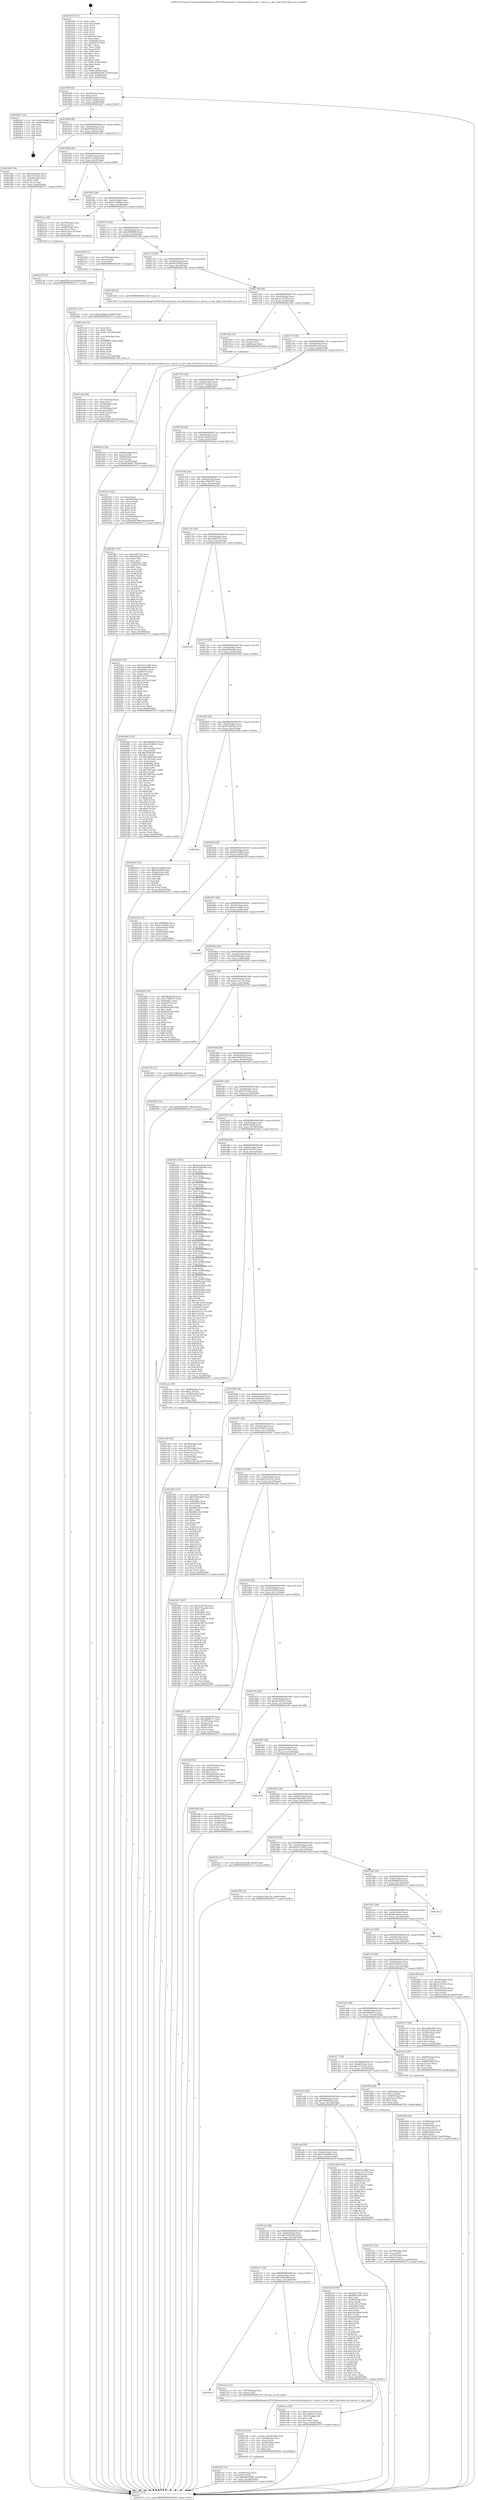 digraph "0x401630" {
  label = "0x401630 (/mnt/c/Users/mathe/Desktop/tcc/POCII/binaries/extr_linuxdriversbasecore.c_device_to_dev_kobj_Final-ollvm.out::main(0))"
  labelloc = "t"
  node[shape=record]

  Entry [label="",width=0.3,height=0.3,shape=circle,fillcolor=black,style=filled]
  "0x40169f" [label="{
     0x40169f [32]\l
     | [instrs]\l
     &nbsp;&nbsp;0x40169f \<+6\>: mov -0xa0(%rbp),%eax\l
     &nbsp;&nbsp;0x4016a5 \<+2\>: mov %eax,%ecx\l
     &nbsp;&nbsp;0x4016a7 \<+6\>: sub $0x8d97ea93,%ecx\l
     &nbsp;&nbsp;0x4016ad \<+6\>: mov %eax,-0xb4(%rbp)\l
     &nbsp;&nbsp;0x4016b3 \<+6\>: mov %ecx,-0xb8(%rbp)\l
     &nbsp;&nbsp;0x4016b9 \<+6\>: je 00000000004024b7 \<main+0xe87\>\l
  }"]
  "0x4024b7" [label="{
     0x4024b7 [18]\l
     | [instrs]\l
     &nbsp;&nbsp;0x4024b7 \<+3\>: mov -0x2c(%rbp),%eax\l
     &nbsp;&nbsp;0x4024ba \<+4\>: lea -0x28(%rbp),%rsp\l
     &nbsp;&nbsp;0x4024be \<+1\>: pop %rbx\l
     &nbsp;&nbsp;0x4024bf \<+2\>: pop %r12\l
     &nbsp;&nbsp;0x4024c1 \<+2\>: pop %r13\l
     &nbsp;&nbsp;0x4024c3 \<+2\>: pop %r14\l
     &nbsp;&nbsp;0x4024c5 \<+2\>: pop %r15\l
     &nbsp;&nbsp;0x4024c7 \<+1\>: pop %rbp\l
     &nbsp;&nbsp;0x4024c8 \<+1\>: ret\l
  }"]
  "0x4016bf" [label="{
     0x4016bf [28]\l
     | [instrs]\l
     &nbsp;&nbsp;0x4016bf \<+5\>: jmp 00000000004016c4 \<main+0x94\>\l
     &nbsp;&nbsp;0x4016c4 \<+6\>: mov -0xb4(%rbp),%eax\l
     &nbsp;&nbsp;0x4016ca \<+5\>: sub $0x8f7f6bd1,%eax\l
     &nbsp;&nbsp;0x4016cf \<+6\>: mov %eax,-0xbc(%rbp)\l
     &nbsp;&nbsp;0x4016d5 \<+6\>: je 0000000000401d41 \<main+0x711\>\l
  }"]
  Exit [label="",width=0.3,height=0.3,shape=circle,fillcolor=black,style=filled,peripheries=2]
  "0x401d41" [label="{
     0x401d41 [30]\l
     | [instrs]\l
     &nbsp;&nbsp;0x401d41 \<+5\>: mov $0x4bee6aea,%eax\l
     &nbsp;&nbsp;0x401d46 \<+5\>: mov $0x721f1adc,%ecx\l
     &nbsp;&nbsp;0x401d4b \<+3\>: mov -0x30(%rbp),%edx\l
     &nbsp;&nbsp;0x401d4e \<+3\>: cmp $0x0,%edx\l
     &nbsp;&nbsp;0x401d51 \<+3\>: cmove %ecx,%eax\l
     &nbsp;&nbsp;0x401d54 \<+6\>: mov %eax,-0xa0(%rbp)\l
     &nbsp;&nbsp;0x401d5a \<+5\>: jmp 0000000000402573 \<main+0xf43\>\l
  }"]
  "0x4016db" [label="{
     0x4016db [28]\l
     | [instrs]\l
     &nbsp;&nbsp;0x4016db \<+5\>: jmp 00000000004016e0 \<main+0xb0\>\l
     &nbsp;&nbsp;0x4016e0 \<+6\>: mov -0xb4(%rbp),%eax\l
     &nbsp;&nbsp;0x4016e6 \<+5\>: sub $0x9211c4b8,%eax\l
     &nbsp;&nbsp;0x4016eb \<+6\>: mov %eax,-0xc0(%rbp)\l
     &nbsp;&nbsp;0x4016f1 \<+6\>: je 000000000040253f \<main+0xf0f\>\l
  }"]
  "0x40227c" [label="{
     0x40227c [15]\l
     | [instrs]\l
     &nbsp;&nbsp;0x40227c \<+10\>: movl $0xbc2fa8cb,-0xa0(%rbp)\l
     &nbsp;&nbsp;0x402286 \<+5\>: jmp 0000000000402573 \<main+0xf43\>\l
  }"]
  "0x40253f" [label="{
     0x40253f\l
  }", style=dashed]
  "0x4016f7" [label="{
     0x4016f7 [28]\l
     | [instrs]\l
     &nbsp;&nbsp;0x4016f7 \<+5\>: jmp 00000000004016fc \<main+0xcc\>\l
     &nbsp;&nbsp;0x4016fc \<+6\>: mov -0xb4(%rbp),%eax\l
     &nbsp;&nbsp;0x401702 \<+5\>: sub $0xa170484a,%eax\l
     &nbsp;&nbsp;0x401707 \<+6\>: mov %eax,-0xc4(%rbp)\l
     &nbsp;&nbsp;0x40170d \<+6\>: je 000000000040221a \<main+0xbea\>\l
  }"]
  "0x402234" [label="{
     0x402234 [15]\l
     | [instrs]\l
     &nbsp;&nbsp;0x402234 \<+10\>: movl $0xaf5fe2c6,-0xa0(%rbp)\l
     &nbsp;&nbsp;0x40223e \<+5\>: jmp 0000000000402573 \<main+0xf43\>\l
  }"]
  "0x40221a" [label="{
     0x40221a [26]\l
     | [instrs]\l
     &nbsp;&nbsp;0x40221a \<+4\>: mov -0x78(%rbp),%rax\l
     &nbsp;&nbsp;0x40221e \<+3\>: mov (%rax),%rax\l
     &nbsp;&nbsp;0x402221 \<+4\>: mov -0x40(%rbp),%rcx\l
     &nbsp;&nbsp;0x402225 \<+3\>: movslq (%rcx),%rcx\l
     &nbsp;&nbsp;0x402228 \<+4\>: mov (%rax,%rcx,8),%rax\l
     &nbsp;&nbsp;0x40222c \<+3\>: mov %rax,%rdi\l
     &nbsp;&nbsp;0x40222f \<+5\>: call 0000000000401030 \<free@plt\>\l
     | [calls]\l
     &nbsp;&nbsp;0x401030 \{1\} (unknown)\l
  }"]
  "0x401713" [label="{
     0x401713 [28]\l
     | [instrs]\l
     &nbsp;&nbsp;0x401713 \<+5\>: jmp 0000000000401718 \<main+0xe8\>\l
     &nbsp;&nbsp;0x401718 \<+6\>: mov -0xb4(%rbp),%eax\l
     &nbsp;&nbsp;0x40171e \<+5\>: sub $0xa6809668,%eax\l
     &nbsp;&nbsp;0x401723 \<+6\>: mov %eax,-0xc8(%rbp)\l
     &nbsp;&nbsp;0x401729 \<+6\>: je 000000000040226d \<main+0xc3d\>\l
  }"]
  "0x4021d7" [label="{
     0x4021d7 [31]\l
     | [instrs]\l
     &nbsp;&nbsp;0x4021d7 \<+4\>: mov -0x40(%rbp),%rcx\l
     &nbsp;&nbsp;0x4021db \<+6\>: movl $0x0,(%rcx)\l
     &nbsp;&nbsp;0x4021e1 \<+10\>: movl $0xd9a97908,-0xa0(%rbp)\l
     &nbsp;&nbsp;0x4021eb \<+6\>: mov %eax,-0x160(%rbp)\l
     &nbsp;&nbsp;0x4021f1 \<+5\>: jmp 0000000000402573 \<main+0xf43\>\l
  }"]
  "0x40226d" [label="{
     0x40226d [15]\l
     | [instrs]\l
     &nbsp;&nbsp;0x40226d \<+4\>: mov -0x78(%rbp),%rax\l
     &nbsp;&nbsp;0x402271 \<+3\>: mov (%rax),%rax\l
     &nbsp;&nbsp;0x402274 \<+3\>: mov %rax,%rdi\l
     &nbsp;&nbsp;0x402277 \<+5\>: call 0000000000401030 \<free@plt\>\l
     | [calls]\l
     &nbsp;&nbsp;0x401030 \{1\} (unknown)\l
  }"]
  "0x40172f" [label="{
     0x40172f [28]\l
     | [instrs]\l
     &nbsp;&nbsp;0x40172f \<+5\>: jmp 0000000000401734 \<main+0x104\>\l
     &nbsp;&nbsp;0x401734 \<+6\>: mov -0xb4(%rbp),%eax\l
     &nbsp;&nbsp;0x40173a \<+5\>: sub $0xa931d269,%eax\l
     &nbsp;&nbsp;0x40173f \<+6\>: mov %eax,-0xcc(%rbp)\l
     &nbsp;&nbsp;0x401745 \<+6\>: je 0000000000401e9b \<main+0x86b\>\l
  }"]
  "0x4021b6" [label="{
     0x4021b6 [33]\l
     | [instrs]\l
     &nbsp;&nbsp;0x4021b6 \<+10\>: movabs $0x4030b6,%rdi\l
     &nbsp;&nbsp;0x4021c0 \<+4\>: mov -0x48(%rbp),%rcx\l
     &nbsp;&nbsp;0x4021c4 \<+3\>: mov %rax,(%rcx)\l
     &nbsp;&nbsp;0x4021c7 \<+4\>: mov -0x48(%rbp),%rax\l
     &nbsp;&nbsp;0x4021cb \<+3\>: mov (%rax),%rax\l
     &nbsp;&nbsp;0x4021ce \<+2\>: mov (%rax),%esi\l
     &nbsp;&nbsp;0x4021d0 \<+2\>: mov $0x0,%al\l
     &nbsp;&nbsp;0x4021d2 \<+5\>: call 0000000000401040 \<printf@plt\>\l
     | [calls]\l
     &nbsp;&nbsp;0x401040 \{1\} (unknown)\l
  }"]
  "0x401e9b" [label="{
     0x401e9b [5]\l
     | [instrs]\l
     &nbsp;&nbsp;0x401e9b \<+5\>: call 0000000000401160 \<next_i\>\l
     | [calls]\l
     &nbsp;&nbsp;0x401160 \{1\} (/mnt/c/Users/mathe/Desktop/tcc/POCII/binaries/extr_linuxdriversbasecore.c_device_to_dev_kobj_Final-ollvm.out::next_i)\l
  }"]
  "0x40174b" [label="{
     0x40174b [28]\l
     | [instrs]\l
     &nbsp;&nbsp;0x40174b \<+5\>: jmp 0000000000401750 \<main+0x120\>\l
     &nbsp;&nbsp;0x401750 \<+6\>: mov -0xb4(%rbp),%eax\l
     &nbsp;&nbsp;0x401756 \<+5\>: sub $0xaec147ef,%eax\l
     &nbsp;&nbsp;0x40175b \<+6\>: mov %eax,-0xd0(%rbp)\l
     &nbsp;&nbsp;0x401761 \<+6\>: je 0000000000401d0a \<main+0x6da\>\l
  }"]
  "0x401b03" [label="{
     0x401b03\l
  }", style=dashed]
  "0x401d0a" [label="{
     0x401d0a [19]\l
     | [instrs]\l
     &nbsp;&nbsp;0x401d0a \<+7\>: mov -0x90(%rbp),%rax\l
     &nbsp;&nbsp;0x401d11 \<+3\>: mov (%rax),%rax\l
     &nbsp;&nbsp;0x401d14 \<+4\>: mov 0x8(%rax),%rdi\l
     &nbsp;&nbsp;0x401d18 \<+5\>: call 0000000000401060 \<atoi@plt\>\l
     | [calls]\l
     &nbsp;&nbsp;0x401060 \{1\} (unknown)\l
  }"]
  "0x401767" [label="{
     0x401767 [28]\l
     | [instrs]\l
     &nbsp;&nbsp;0x401767 \<+5\>: jmp 000000000040176c \<main+0x13c\>\l
     &nbsp;&nbsp;0x40176c \<+6\>: mov -0xb4(%rbp),%eax\l
     &nbsp;&nbsp;0x401772 \<+5\>: sub $0xaf5fe2c6,%eax\l
     &nbsp;&nbsp;0x401777 \<+6\>: mov %eax,-0xd4(%rbp)\l
     &nbsp;&nbsp;0x40177d \<+6\>: je 0000000000402243 \<main+0xc13\>\l
  }"]
  "0x4021aa" [label="{
     0x4021aa [12]\l
     | [instrs]\l
     &nbsp;&nbsp;0x4021aa \<+4\>: mov -0x78(%rbp),%rax\l
     &nbsp;&nbsp;0x4021ae \<+3\>: mov (%rax),%rdi\l
     &nbsp;&nbsp;0x4021b1 \<+5\>: call 0000000000401410 \<device_to_dev_kobj\>\l
     | [calls]\l
     &nbsp;&nbsp;0x401410 \{1\} (/mnt/c/Users/mathe/Desktop/tcc/POCII/binaries/extr_linuxdriversbasecore.c_device_to_dev_kobj_Final-ollvm.out::device_to_dev_kobj)\l
  }"]
  "0x402243" [label="{
     0x402243 [42]\l
     | [instrs]\l
     &nbsp;&nbsp;0x402243 \<+2\>: xor %eax,%eax\l
     &nbsp;&nbsp;0x402245 \<+4\>: mov -0x40(%rbp),%rcx\l
     &nbsp;&nbsp;0x402249 \<+2\>: mov (%rcx),%edx\l
     &nbsp;&nbsp;0x40224b \<+2\>: mov %eax,%esi\l
     &nbsp;&nbsp;0x40224d \<+2\>: sub %edx,%esi\l
     &nbsp;&nbsp;0x40224f \<+2\>: mov %eax,%edx\l
     &nbsp;&nbsp;0x402251 \<+3\>: sub $0x1,%edx\l
     &nbsp;&nbsp;0x402254 \<+2\>: add %edx,%esi\l
     &nbsp;&nbsp;0x402256 \<+2\>: sub %esi,%eax\l
     &nbsp;&nbsp;0x402258 \<+4\>: mov -0x40(%rbp),%rcx\l
     &nbsp;&nbsp;0x40225c \<+2\>: mov %eax,(%rcx)\l
     &nbsp;&nbsp;0x40225e \<+10\>: movl $0xd9a97908,-0xa0(%rbp)\l
     &nbsp;&nbsp;0x402268 \<+5\>: jmp 0000000000402573 \<main+0xf43\>\l
  }"]
  "0x401783" [label="{
     0x401783 [28]\l
     | [instrs]\l
     &nbsp;&nbsp;0x401783 \<+5\>: jmp 0000000000401788 \<main+0x158\>\l
     &nbsp;&nbsp;0x401788 \<+6\>: mov -0xb4(%rbp),%eax\l
     &nbsp;&nbsp;0x40178e \<+5\>: sub $0xb75eaebe,%eax\l
     &nbsp;&nbsp;0x401793 \<+6\>: mov %eax,-0xd8(%rbp)\l
     &nbsp;&nbsp;0x401799 \<+6\>: je 0000000000401ffa \<main+0x9ca\>\l
  }"]
  "0x401ed4" [label="{
     0x401ed4 [48]\l
     | [instrs]\l
     &nbsp;&nbsp;0x401ed4 \<+6\>: mov -0x15c(%rbp),%ecx\l
     &nbsp;&nbsp;0x401eda \<+3\>: imul %eax,%ecx\l
     &nbsp;&nbsp;0x401edd \<+4\>: mov -0x78(%rbp),%r8\l
     &nbsp;&nbsp;0x401ee1 \<+3\>: mov (%r8),%r8\l
     &nbsp;&nbsp;0x401ee4 \<+4\>: mov -0x70(%rbp),%r9\l
     &nbsp;&nbsp;0x401ee8 \<+3\>: movslq (%r9),%r9\l
     &nbsp;&nbsp;0x401eeb \<+4\>: mov (%r8,%r9,8),%r8\l
     &nbsp;&nbsp;0x401eef \<+3\>: mov (%r8),%r8\l
     &nbsp;&nbsp;0x401ef2 \<+3\>: mov %ecx,(%r8)\l
     &nbsp;&nbsp;0x401ef5 \<+10\>: movl $0x4c4dc199,-0xa0(%rbp)\l
     &nbsp;&nbsp;0x401eff \<+5\>: jmp 0000000000402573 \<main+0xf43\>\l
  }"]
  "0x401ffa" [label="{
     0x401ffa [137]\l
     | [instrs]\l
     &nbsp;&nbsp;0x401ffa \<+5\>: mov $0xf15f77ba,%eax\l
     &nbsp;&nbsp;0x401fff \<+5\>: mov $0xef564e79,%ecx\l
     &nbsp;&nbsp;0x402004 \<+2\>: mov $0x1,%dl\l
     &nbsp;&nbsp;0x402006 \<+2\>: xor %esi,%esi\l
     &nbsp;&nbsp;0x402008 \<+7\>: mov 0x40506c,%edi\l
     &nbsp;&nbsp;0x40200f \<+8\>: mov 0x405070,%r8d\l
     &nbsp;&nbsp;0x402017 \<+3\>: sub $0x1,%esi\l
     &nbsp;&nbsp;0x40201a \<+3\>: mov %edi,%r9d\l
     &nbsp;&nbsp;0x40201d \<+3\>: add %esi,%r9d\l
     &nbsp;&nbsp;0x402020 \<+4\>: imul %r9d,%edi\l
     &nbsp;&nbsp;0x402024 \<+3\>: and $0x1,%edi\l
     &nbsp;&nbsp;0x402027 \<+3\>: cmp $0x0,%edi\l
     &nbsp;&nbsp;0x40202a \<+4\>: sete %r10b\l
     &nbsp;&nbsp;0x40202e \<+4\>: cmp $0xa,%r8d\l
     &nbsp;&nbsp;0x402032 \<+4\>: setl %r11b\l
     &nbsp;&nbsp;0x402036 \<+3\>: mov %r10b,%bl\l
     &nbsp;&nbsp;0x402039 \<+3\>: xor $0xff,%bl\l
     &nbsp;&nbsp;0x40203c \<+3\>: mov %r11b,%r14b\l
     &nbsp;&nbsp;0x40203f \<+4\>: xor $0xff,%r14b\l
     &nbsp;&nbsp;0x402043 \<+3\>: xor $0x0,%dl\l
     &nbsp;&nbsp;0x402046 \<+3\>: mov %bl,%r15b\l
     &nbsp;&nbsp;0x402049 \<+4\>: and $0x0,%r15b\l
     &nbsp;&nbsp;0x40204d \<+3\>: and %dl,%r10b\l
     &nbsp;&nbsp;0x402050 \<+3\>: mov %r14b,%r12b\l
     &nbsp;&nbsp;0x402053 \<+4\>: and $0x0,%r12b\l
     &nbsp;&nbsp;0x402057 \<+3\>: and %dl,%r11b\l
     &nbsp;&nbsp;0x40205a \<+3\>: or %r10b,%r15b\l
     &nbsp;&nbsp;0x40205d \<+3\>: or %r11b,%r12b\l
     &nbsp;&nbsp;0x402060 \<+3\>: xor %r12b,%r15b\l
     &nbsp;&nbsp;0x402063 \<+3\>: or %r14b,%bl\l
     &nbsp;&nbsp;0x402066 \<+3\>: xor $0xff,%bl\l
     &nbsp;&nbsp;0x402069 \<+3\>: or $0x0,%dl\l
     &nbsp;&nbsp;0x40206c \<+2\>: and %dl,%bl\l
     &nbsp;&nbsp;0x40206e \<+3\>: or %bl,%r15b\l
     &nbsp;&nbsp;0x402071 \<+4\>: test $0x1,%r15b\l
     &nbsp;&nbsp;0x402075 \<+3\>: cmovne %ecx,%eax\l
     &nbsp;&nbsp;0x402078 \<+6\>: mov %eax,-0xa0(%rbp)\l
     &nbsp;&nbsp;0x40207e \<+5\>: jmp 0000000000402573 \<main+0xf43\>\l
  }"]
  "0x40179f" [label="{
     0x40179f [28]\l
     | [instrs]\l
     &nbsp;&nbsp;0x40179f \<+5\>: jmp 00000000004017a4 \<main+0x174\>\l
     &nbsp;&nbsp;0x4017a4 \<+6\>: mov -0xb4(%rbp),%eax\l
     &nbsp;&nbsp;0x4017aa \<+5\>: sub $0xbc2fa8cb,%eax\l
     &nbsp;&nbsp;0x4017af \<+6\>: mov %eax,-0xdc(%rbp)\l
     &nbsp;&nbsp;0x4017b5 \<+6\>: je 00000000004022ae \<main+0xc7e\>\l
  }"]
  "0x401ea0" [label="{
     0x401ea0 [52]\l
     | [instrs]\l
     &nbsp;&nbsp;0x401ea0 \<+2\>: xor %ecx,%ecx\l
     &nbsp;&nbsp;0x401ea2 \<+5\>: mov $0x2,%edx\l
     &nbsp;&nbsp;0x401ea7 \<+6\>: mov %edx,-0x158(%rbp)\l
     &nbsp;&nbsp;0x401ead \<+1\>: cltd\l
     &nbsp;&nbsp;0x401eae \<+6\>: mov -0x158(%rbp),%esi\l
     &nbsp;&nbsp;0x401eb4 \<+2\>: idiv %esi\l
     &nbsp;&nbsp;0x401eb6 \<+6\>: imul $0xfffffffe,%edx,%edx\l
     &nbsp;&nbsp;0x401ebc \<+2\>: mov %ecx,%edi\l
     &nbsp;&nbsp;0x401ebe \<+2\>: sub %edx,%edi\l
     &nbsp;&nbsp;0x401ec0 \<+2\>: mov %ecx,%edx\l
     &nbsp;&nbsp;0x401ec2 \<+3\>: sub $0x1,%edx\l
     &nbsp;&nbsp;0x401ec5 \<+2\>: add %edx,%edi\l
     &nbsp;&nbsp;0x401ec7 \<+2\>: sub %edi,%ecx\l
     &nbsp;&nbsp;0x401ec9 \<+6\>: mov %ecx,-0x15c(%rbp)\l
     &nbsp;&nbsp;0x401ecf \<+5\>: call 0000000000401160 \<next_i\>\l
     | [calls]\l
     &nbsp;&nbsp;0x401160 \{1\} (/mnt/c/Users/mathe/Desktop/tcc/POCII/binaries/extr_linuxdriversbasecore.c_device_to_dev_kobj_Final-ollvm.out::next_i)\l
  }"]
  "0x4022ae" [label="{
     0x4022ae [91]\l
     | [instrs]\l
     &nbsp;&nbsp;0x4022ae \<+5\>: mov $0x9211c4b8,%eax\l
     &nbsp;&nbsp;0x4022b3 \<+5\>: mov $0x766f4649,%ecx\l
     &nbsp;&nbsp;0x4022b8 \<+7\>: mov 0x40506c,%edx\l
     &nbsp;&nbsp;0x4022bf \<+7\>: mov 0x405070,%esi\l
     &nbsp;&nbsp;0x4022c6 \<+2\>: mov %edx,%edi\l
     &nbsp;&nbsp;0x4022c8 \<+6\>: add $0x7437c0c9,%edi\l
     &nbsp;&nbsp;0x4022ce \<+3\>: sub $0x1,%edi\l
     &nbsp;&nbsp;0x4022d1 \<+6\>: sub $0x7437c0c9,%edi\l
     &nbsp;&nbsp;0x4022d7 \<+3\>: imul %edi,%edx\l
     &nbsp;&nbsp;0x4022da \<+3\>: and $0x1,%edx\l
     &nbsp;&nbsp;0x4022dd \<+3\>: cmp $0x0,%edx\l
     &nbsp;&nbsp;0x4022e0 \<+4\>: sete %r8b\l
     &nbsp;&nbsp;0x4022e4 \<+3\>: cmp $0xa,%esi\l
     &nbsp;&nbsp;0x4022e7 \<+4\>: setl %r9b\l
     &nbsp;&nbsp;0x4022eb \<+3\>: mov %r8b,%r10b\l
     &nbsp;&nbsp;0x4022ee \<+3\>: and %r9b,%r10b\l
     &nbsp;&nbsp;0x4022f1 \<+3\>: xor %r9b,%r8b\l
     &nbsp;&nbsp;0x4022f4 \<+3\>: or %r8b,%r10b\l
     &nbsp;&nbsp;0x4022f7 \<+4\>: test $0x1,%r10b\l
     &nbsp;&nbsp;0x4022fb \<+3\>: cmovne %ecx,%eax\l
     &nbsp;&nbsp;0x4022fe \<+6\>: mov %eax,-0xa0(%rbp)\l
     &nbsp;&nbsp;0x402304 \<+5\>: jmp 0000000000402573 \<main+0xf43\>\l
  }"]
  "0x4017bb" [label="{
     0x4017bb [28]\l
     | [instrs]\l
     &nbsp;&nbsp;0x4017bb \<+5\>: jmp 00000000004017c0 \<main+0x190\>\l
     &nbsp;&nbsp;0x4017c0 \<+6\>: mov -0xb4(%rbp),%eax\l
     &nbsp;&nbsp;0x4017c6 \<+5\>: sub $0xc79b8187,%eax\l
     &nbsp;&nbsp;0x4017cb \<+6\>: mov %eax,-0xe0(%rbp)\l
     &nbsp;&nbsp;0x4017d1 \<+6\>: je 00000000004020ed \<main+0xabd\>\l
  }"]
  "0x401e49" [label="{
     0x401e49 [46]\l
     | [instrs]\l
     &nbsp;&nbsp;0x401e49 \<+4\>: mov -0x78(%rbp),%rdi\l
     &nbsp;&nbsp;0x401e4d \<+3\>: mov (%rdi),%rdi\l
     &nbsp;&nbsp;0x401e50 \<+4\>: mov -0x70(%rbp),%rcx\l
     &nbsp;&nbsp;0x401e54 \<+3\>: movslq (%rcx),%rcx\l
     &nbsp;&nbsp;0x401e57 \<+4\>: mov (%rdi,%rcx,8),%rcx\l
     &nbsp;&nbsp;0x401e5b \<+3\>: mov %rax,(%rcx)\l
     &nbsp;&nbsp;0x401e5e \<+4\>: mov -0x50(%rbp),%rax\l
     &nbsp;&nbsp;0x401e62 \<+6\>: movl $0x0,(%rax)\l
     &nbsp;&nbsp;0x401e68 \<+10\>: movl $0x4e1623c8,-0xa0(%rbp)\l
     &nbsp;&nbsp;0x401e72 \<+5\>: jmp 0000000000402573 \<main+0xf43\>\l
  }"]
  "0x4020ed" [label="{
     0x4020ed [174]\l
     | [instrs]\l
     &nbsp;&nbsp;0x4020ed \<+5\>: mov $0x49b68159,%eax\l
     &nbsp;&nbsp;0x4020f2 \<+5\>: mov $0x42218b03,%ecx\l
     &nbsp;&nbsp;0x4020f7 \<+2\>: mov $0x1,%dl\l
     &nbsp;&nbsp;0x4020f9 \<+4\>: mov -0x70(%rbp),%rsi\l
     &nbsp;&nbsp;0x4020fd \<+2\>: mov (%rsi),%edi\l
     &nbsp;&nbsp;0x4020ff \<+6\>: add $0x7f828396,%edi\l
     &nbsp;&nbsp;0x402105 \<+3\>: add $0x1,%edi\l
     &nbsp;&nbsp;0x402108 \<+6\>: sub $0x7f828396,%edi\l
     &nbsp;&nbsp;0x40210e \<+4\>: mov -0x70(%rbp),%rsi\l
     &nbsp;&nbsp;0x402112 \<+2\>: mov %edi,(%rsi)\l
     &nbsp;&nbsp;0x402114 \<+7\>: mov 0x40506c,%edi\l
     &nbsp;&nbsp;0x40211b \<+8\>: mov 0x405070,%r8d\l
     &nbsp;&nbsp;0x402123 \<+3\>: mov %edi,%r9d\l
     &nbsp;&nbsp;0x402126 \<+7\>: sub $0x7b072aec,%r9d\l
     &nbsp;&nbsp;0x40212d \<+4\>: sub $0x1,%r9d\l
     &nbsp;&nbsp;0x402131 \<+7\>: add $0x7b072aec,%r9d\l
     &nbsp;&nbsp;0x402138 \<+4\>: imul %r9d,%edi\l
     &nbsp;&nbsp;0x40213c \<+3\>: and $0x1,%edi\l
     &nbsp;&nbsp;0x40213f \<+3\>: cmp $0x0,%edi\l
     &nbsp;&nbsp;0x402142 \<+4\>: sete %r10b\l
     &nbsp;&nbsp;0x402146 \<+4\>: cmp $0xa,%r8d\l
     &nbsp;&nbsp;0x40214a \<+4\>: setl %r11b\l
     &nbsp;&nbsp;0x40214e \<+3\>: mov %r10b,%bl\l
     &nbsp;&nbsp;0x402151 \<+3\>: xor $0xff,%bl\l
     &nbsp;&nbsp;0x402154 \<+3\>: mov %r11b,%r14b\l
     &nbsp;&nbsp;0x402157 \<+4\>: xor $0xff,%r14b\l
     &nbsp;&nbsp;0x40215b \<+3\>: xor $0x0,%dl\l
     &nbsp;&nbsp;0x40215e \<+3\>: mov %bl,%r15b\l
     &nbsp;&nbsp;0x402161 \<+4\>: and $0x0,%r15b\l
     &nbsp;&nbsp;0x402165 \<+3\>: and %dl,%r10b\l
     &nbsp;&nbsp;0x402168 \<+3\>: mov %r14b,%r12b\l
     &nbsp;&nbsp;0x40216b \<+4\>: and $0x0,%r12b\l
     &nbsp;&nbsp;0x40216f \<+3\>: and %dl,%r11b\l
     &nbsp;&nbsp;0x402172 \<+3\>: or %r10b,%r15b\l
     &nbsp;&nbsp;0x402175 \<+3\>: or %r11b,%r12b\l
     &nbsp;&nbsp;0x402178 \<+3\>: xor %r12b,%r15b\l
     &nbsp;&nbsp;0x40217b \<+3\>: or %r14b,%bl\l
     &nbsp;&nbsp;0x40217e \<+3\>: xor $0xff,%bl\l
     &nbsp;&nbsp;0x402181 \<+3\>: or $0x0,%dl\l
     &nbsp;&nbsp;0x402184 \<+2\>: and %dl,%bl\l
     &nbsp;&nbsp;0x402186 \<+3\>: or %bl,%r15b\l
     &nbsp;&nbsp;0x402189 \<+4\>: test $0x1,%r15b\l
     &nbsp;&nbsp;0x40218d \<+3\>: cmovne %ecx,%eax\l
     &nbsp;&nbsp;0x402190 \<+6\>: mov %eax,-0xa0(%rbp)\l
     &nbsp;&nbsp;0x402196 \<+5\>: jmp 0000000000402573 \<main+0xf43\>\l
  }"]
  "0x4017d7" [label="{
     0x4017d7 [28]\l
     | [instrs]\l
     &nbsp;&nbsp;0x4017d7 \<+5\>: jmp 00000000004017dc \<main+0x1ac\>\l
     &nbsp;&nbsp;0x4017dc \<+6\>: mov -0xb4(%rbp),%eax\l
     &nbsp;&nbsp;0x4017e2 \<+5\>: sub $0xca89037b,%eax\l
     &nbsp;&nbsp;0x4017e7 \<+6\>: mov %eax,-0xe4(%rbp)\l
     &nbsp;&nbsp;0x4017ed \<+6\>: je 0000000000401ce9 \<main+0x6b9\>\l
  }"]
  "0x401ddd" [label="{
     0x401ddd [43]\l
     | [instrs]\l
     &nbsp;&nbsp;0x401ddd \<+4\>: mov -0x78(%rbp),%rdi\l
     &nbsp;&nbsp;0x401de1 \<+3\>: mov (%rdi),%rdi\l
     &nbsp;&nbsp;0x401de4 \<+4\>: mov -0x70(%rbp),%rcx\l
     &nbsp;&nbsp;0x401de8 \<+3\>: movslq (%rcx),%rcx\l
     &nbsp;&nbsp;0x401deb \<+4\>: mov %rax,(%rdi,%rcx,8)\l
     &nbsp;&nbsp;0x401def \<+4\>: mov -0x60(%rbp),%rax\l
     &nbsp;&nbsp;0x401df3 \<+6\>: movl $0x0,(%rax)\l
     &nbsp;&nbsp;0x401df9 \<+10\>: movl $0x2d750347,-0xa0(%rbp)\l
     &nbsp;&nbsp;0x401e03 \<+5\>: jmp 0000000000402573 \<main+0xf43\>\l
  }"]
  "0x401ce9" [label="{
     0x401ce9\l
  }", style=dashed]
  "0x4017f3" [label="{
     0x4017f3 [28]\l
     | [instrs]\l
     &nbsp;&nbsp;0x4017f3 \<+5\>: jmp 00000000004017f8 \<main+0x1c8\>\l
     &nbsp;&nbsp;0x4017f8 \<+6\>: mov -0xb4(%rbp),%eax\l
     &nbsp;&nbsp;0x4017fe \<+5\>: sub $0xd0982a69,%eax\l
     &nbsp;&nbsp;0x401803 \<+6\>: mov %eax,-0xe8(%rbp)\l
     &nbsp;&nbsp;0x401809 \<+6\>: je 0000000000401b0d \<main+0x4dd\>\l
  }"]
  "0x401d7c" [label="{
     0x401d7c [32]\l
     | [instrs]\l
     &nbsp;&nbsp;0x401d7c \<+4\>: mov -0x78(%rbp),%rdi\l
     &nbsp;&nbsp;0x401d80 \<+3\>: mov %rax,(%rdi)\l
     &nbsp;&nbsp;0x401d83 \<+4\>: mov -0x70(%rbp),%rax\l
     &nbsp;&nbsp;0x401d87 \<+6\>: movl $0x0,(%rax)\l
     &nbsp;&nbsp;0x401d8d \<+10\>: movl $0x2126e53c,-0xa0(%rbp)\l
     &nbsp;&nbsp;0x401d97 \<+5\>: jmp 0000000000402573 \<main+0xf43\>\l
  }"]
  "0x401b0d" [label="{
     0x401b0d [53]\l
     | [instrs]\l
     &nbsp;&nbsp;0x401b0d \<+5\>: mov $0xdeaca6d9,%eax\l
     &nbsp;&nbsp;0x401b12 \<+5\>: mov $0x9ca2008,%ecx\l
     &nbsp;&nbsp;0x401b17 \<+6\>: mov -0x9a(%rbp),%dl\l
     &nbsp;&nbsp;0x401b1d \<+7\>: mov -0x99(%rbp),%sil\l
     &nbsp;&nbsp;0x401b24 \<+3\>: mov %dl,%dil\l
     &nbsp;&nbsp;0x401b27 \<+3\>: and %sil,%dil\l
     &nbsp;&nbsp;0x401b2a \<+3\>: xor %sil,%dl\l
     &nbsp;&nbsp;0x401b2d \<+3\>: or %dl,%dil\l
     &nbsp;&nbsp;0x401b30 \<+4\>: test $0x1,%dil\l
     &nbsp;&nbsp;0x401b34 \<+3\>: cmovne %ecx,%eax\l
     &nbsp;&nbsp;0x401b37 \<+6\>: mov %eax,-0xa0(%rbp)\l
     &nbsp;&nbsp;0x401b3d \<+5\>: jmp 0000000000402573 \<main+0xf43\>\l
  }"]
  "0x40180f" [label="{
     0x40180f [28]\l
     | [instrs]\l
     &nbsp;&nbsp;0x40180f \<+5\>: jmp 0000000000401814 \<main+0x1e4\>\l
     &nbsp;&nbsp;0x401814 \<+6\>: mov -0xb4(%rbp),%eax\l
     &nbsp;&nbsp;0x40181a \<+5\>: sub $0xd7a89463,%eax\l
     &nbsp;&nbsp;0x40181f \<+6\>: mov %eax,-0xec(%rbp)\l
     &nbsp;&nbsp;0x401825 \<+6\>: je 000000000040229a \<main+0xc6a\>\l
  }"]
  "0x402573" [label="{
     0x402573 [5]\l
     | [instrs]\l
     &nbsp;&nbsp;0x402573 \<+5\>: jmp 000000000040169f \<main+0x6f\>\l
  }"]
  "0x401630" [label="{
     0x401630 [111]\l
     | [instrs]\l
     &nbsp;&nbsp;0x401630 \<+1\>: push %rbp\l
     &nbsp;&nbsp;0x401631 \<+3\>: mov %rsp,%rbp\l
     &nbsp;&nbsp;0x401634 \<+2\>: push %r15\l
     &nbsp;&nbsp;0x401636 \<+2\>: push %r14\l
     &nbsp;&nbsp;0x401638 \<+2\>: push %r13\l
     &nbsp;&nbsp;0x40163a \<+2\>: push %r12\l
     &nbsp;&nbsp;0x40163c \<+1\>: push %rbx\l
     &nbsp;&nbsp;0x40163d \<+7\>: sub $0x148,%rsp\l
     &nbsp;&nbsp;0x401644 \<+2\>: xor %eax,%eax\l
     &nbsp;&nbsp;0x401646 \<+7\>: mov 0x40506c,%ecx\l
     &nbsp;&nbsp;0x40164d \<+7\>: mov 0x405070,%edx\l
     &nbsp;&nbsp;0x401654 \<+3\>: sub $0x1,%eax\l
     &nbsp;&nbsp;0x401657 \<+3\>: mov %ecx,%r8d\l
     &nbsp;&nbsp;0x40165a \<+3\>: add %eax,%r8d\l
     &nbsp;&nbsp;0x40165d \<+4\>: imul %r8d,%ecx\l
     &nbsp;&nbsp;0x401661 \<+3\>: and $0x1,%ecx\l
     &nbsp;&nbsp;0x401664 \<+3\>: cmp $0x0,%ecx\l
     &nbsp;&nbsp;0x401667 \<+4\>: sete %r9b\l
     &nbsp;&nbsp;0x40166b \<+4\>: and $0x1,%r9b\l
     &nbsp;&nbsp;0x40166f \<+7\>: mov %r9b,-0x9a(%rbp)\l
     &nbsp;&nbsp;0x401676 \<+3\>: cmp $0xa,%edx\l
     &nbsp;&nbsp;0x401679 \<+4\>: setl %r9b\l
     &nbsp;&nbsp;0x40167d \<+4\>: and $0x1,%r9b\l
     &nbsp;&nbsp;0x401681 \<+7\>: mov %r9b,-0x99(%rbp)\l
     &nbsp;&nbsp;0x401688 \<+10\>: movl $0xd0982a69,-0xa0(%rbp)\l
     &nbsp;&nbsp;0x401692 \<+6\>: mov %edi,-0xa4(%rbp)\l
     &nbsp;&nbsp;0x401698 \<+7\>: mov %rsi,-0xb0(%rbp)\l
  }"]
  "0x401d1d" [label="{
     0x401d1d [36]\l
     | [instrs]\l
     &nbsp;&nbsp;0x401d1d \<+7\>: mov -0x88(%rbp),%rdi\l
     &nbsp;&nbsp;0x401d24 \<+2\>: mov %eax,(%rdi)\l
     &nbsp;&nbsp;0x401d26 \<+7\>: mov -0x88(%rbp),%rdi\l
     &nbsp;&nbsp;0x401d2d \<+2\>: mov (%rdi),%eax\l
     &nbsp;&nbsp;0x401d2f \<+3\>: mov %eax,-0x30(%rbp)\l
     &nbsp;&nbsp;0x401d32 \<+10\>: movl $0x8f7f6bd1,-0xa0(%rbp)\l
     &nbsp;&nbsp;0x401d3c \<+5\>: jmp 0000000000402573 \<main+0xf43\>\l
  }"]
  "0x40229a" [label="{
     0x40229a\l
  }", style=dashed]
  "0x40182b" [label="{
     0x40182b [28]\l
     | [instrs]\l
     &nbsp;&nbsp;0x40182b \<+5\>: jmp 0000000000401830 \<main+0x200\>\l
     &nbsp;&nbsp;0x401830 \<+6\>: mov -0xb4(%rbp),%eax\l
     &nbsp;&nbsp;0x401836 \<+5\>: sub $0xd9a97908,%eax\l
     &nbsp;&nbsp;0x40183b \<+6\>: mov %eax,-0xf0(%rbp)\l
     &nbsp;&nbsp;0x401841 \<+6\>: je 00000000004021f6 \<main+0xbc6\>\l
  }"]
  "0x401ae7" [label="{
     0x401ae7 [28]\l
     | [instrs]\l
     &nbsp;&nbsp;0x401ae7 \<+5\>: jmp 0000000000401aec \<main+0x4bc\>\l
     &nbsp;&nbsp;0x401aec \<+6\>: mov -0xb4(%rbp),%eax\l
     &nbsp;&nbsp;0x401af2 \<+5\>: sub $0x7d8d45f9,%eax\l
     &nbsp;&nbsp;0x401af7 \<+6\>: mov %eax,-0x154(%rbp)\l
     &nbsp;&nbsp;0x401afd \<+6\>: je 00000000004021aa \<main+0xb7a\>\l
  }"]
  "0x4021f6" [label="{
     0x4021f6 [36]\l
     | [instrs]\l
     &nbsp;&nbsp;0x4021f6 \<+5\>: mov $0xa6809668,%eax\l
     &nbsp;&nbsp;0x4021fb \<+5\>: mov $0xa170484a,%ecx\l
     &nbsp;&nbsp;0x402200 \<+4\>: mov -0x40(%rbp),%rdx\l
     &nbsp;&nbsp;0x402204 \<+2\>: mov (%rdx),%esi\l
     &nbsp;&nbsp;0x402206 \<+4\>: mov -0x80(%rbp),%rdx\l
     &nbsp;&nbsp;0x40220a \<+2\>: cmp (%rdx),%esi\l
     &nbsp;&nbsp;0x40220c \<+3\>: cmovl %ecx,%eax\l
     &nbsp;&nbsp;0x40220f \<+6\>: mov %eax,-0xa0(%rbp)\l
     &nbsp;&nbsp;0x402215 \<+5\>: jmp 0000000000402573 \<main+0xf43\>\l
  }"]
  "0x401847" [label="{
     0x401847 [28]\l
     | [instrs]\l
     &nbsp;&nbsp;0x401847 \<+5\>: jmp 000000000040184c \<main+0x21c\>\l
     &nbsp;&nbsp;0x40184c \<+6\>: mov -0xb4(%rbp),%eax\l
     &nbsp;&nbsp;0x401852 \<+5\>: sub $0xdeaca6d9,%eax\l
     &nbsp;&nbsp;0x401857 \<+6\>: mov %eax,-0xf4(%rbp)\l
     &nbsp;&nbsp;0x40185d \<+6\>: je 00000000004024c9 \<main+0xe99\>\l
  }"]
  "0x401ccb" [label="{
     0x401ccb [30]\l
     | [instrs]\l
     &nbsp;&nbsp;0x401ccb \<+5\>: mov $0xaec147ef,%eax\l
     &nbsp;&nbsp;0x401cd0 \<+5\>: mov $0xca89037b,%ecx\l
     &nbsp;&nbsp;0x401cd5 \<+3\>: mov -0x31(%rbp),%dl\l
     &nbsp;&nbsp;0x401cd8 \<+3\>: test $0x1,%dl\l
     &nbsp;&nbsp;0x401cdb \<+3\>: cmovne %ecx,%eax\l
     &nbsp;&nbsp;0x401cde \<+6\>: mov %eax,-0xa0(%rbp)\l
     &nbsp;&nbsp;0x401ce4 \<+5\>: jmp 0000000000402573 \<main+0xf43\>\l
  }"]
  "0x4024c9" [label="{
     0x4024c9\l
  }", style=dashed]
  "0x401863" [label="{
     0x401863 [28]\l
     | [instrs]\l
     &nbsp;&nbsp;0x401863 \<+5\>: jmp 0000000000401868 \<main+0x238\>\l
     &nbsp;&nbsp;0x401868 \<+6\>: mov -0xb4(%rbp),%eax\l
     &nbsp;&nbsp;0x40186e \<+5\>: sub $0xe8993e61,%eax\l
     &nbsp;&nbsp;0x401873 \<+6\>: mov %eax,-0xf8(%rbp)\l
     &nbsp;&nbsp;0x401879 \<+6\>: je 0000000000402092 \<main+0xa62\>\l
  }"]
  "0x401acb" [label="{
     0x401acb [28]\l
     | [instrs]\l
     &nbsp;&nbsp;0x401acb \<+5\>: jmp 0000000000401ad0 \<main+0x4a0\>\l
     &nbsp;&nbsp;0x401ad0 \<+6\>: mov -0xb4(%rbp),%eax\l
     &nbsp;&nbsp;0x401ad6 \<+5\>: sub $0x7a26bc90,%eax\l
     &nbsp;&nbsp;0x401adb \<+6\>: mov %eax,-0x150(%rbp)\l
     &nbsp;&nbsp;0x401ae1 \<+6\>: je 0000000000401ccb \<main+0x69b\>\l
  }"]
  "0x402092" [label="{
     0x402092 [91]\l
     | [instrs]\l
     &nbsp;&nbsp;0x402092 \<+5\>: mov $0x49b68159,%eax\l
     &nbsp;&nbsp;0x402097 \<+5\>: mov $0xc79b8187,%ecx\l
     &nbsp;&nbsp;0x40209c \<+7\>: mov 0x40506c,%edx\l
     &nbsp;&nbsp;0x4020a3 \<+7\>: mov 0x405070,%esi\l
     &nbsp;&nbsp;0x4020aa \<+2\>: mov %edx,%edi\l
     &nbsp;&nbsp;0x4020ac \<+6\>: sub $0x89a45cff,%edi\l
     &nbsp;&nbsp;0x4020b2 \<+3\>: sub $0x1,%edi\l
     &nbsp;&nbsp;0x4020b5 \<+6\>: add $0x89a45cff,%edi\l
     &nbsp;&nbsp;0x4020bb \<+3\>: imul %edi,%edx\l
     &nbsp;&nbsp;0x4020be \<+3\>: and $0x1,%edx\l
     &nbsp;&nbsp;0x4020c1 \<+3\>: cmp $0x0,%edx\l
     &nbsp;&nbsp;0x4020c4 \<+4\>: sete %r8b\l
     &nbsp;&nbsp;0x4020c8 \<+3\>: cmp $0xa,%esi\l
     &nbsp;&nbsp;0x4020cb \<+4\>: setl %r9b\l
     &nbsp;&nbsp;0x4020cf \<+3\>: mov %r8b,%r10b\l
     &nbsp;&nbsp;0x4020d2 \<+3\>: and %r9b,%r10b\l
     &nbsp;&nbsp;0x4020d5 \<+3\>: xor %r9b,%r8b\l
     &nbsp;&nbsp;0x4020d8 \<+3\>: or %r8b,%r10b\l
     &nbsp;&nbsp;0x4020db \<+4\>: test $0x1,%r10b\l
     &nbsp;&nbsp;0x4020df \<+3\>: cmovne %ecx,%eax\l
     &nbsp;&nbsp;0x4020e2 \<+6\>: mov %eax,-0xa0(%rbp)\l
     &nbsp;&nbsp;0x4020e8 \<+5\>: jmp 0000000000402573 \<main+0xf43\>\l
  }"]
  "0x40187f" [label="{
     0x40187f [28]\l
     | [instrs]\l
     &nbsp;&nbsp;0x40187f \<+5\>: jmp 0000000000401884 \<main+0x254\>\l
     &nbsp;&nbsp;0x401884 \<+6\>: mov -0xb4(%rbp),%eax\l
     &nbsp;&nbsp;0x40188a \<+5\>: sub $0xec7e1c76,%eax\l
     &nbsp;&nbsp;0x40188f \<+6\>: mov %eax,-0xfc(%rbp)\l
     &nbsp;&nbsp;0x401895 \<+6\>: je 0000000000402376 \<main+0xd46\>\l
  }"]
  "0x402418" [label="{
     0x402418 [159]\l
     | [instrs]\l
     &nbsp;&nbsp;0x402418 \<+5\>: mov $0x2da77e65,%eax\l
     &nbsp;&nbsp;0x40241d \<+5\>: mov $0x8d97ea93,%ecx\l
     &nbsp;&nbsp;0x402422 \<+2\>: mov $0x1,%dl\l
     &nbsp;&nbsp;0x402424 \<+7\>: mov -0x98(%rbp),%rsi\l
     &nbsp;&nbsp;0x40242b \<+2\>: mov (%rsi),%edi\l
     &nbsp;&nbsp;0x40242d \<+3\>: mov %edi,-0x2c(%rbp)\l
     &nbsp;&nbsp;0x402430 \<+7\>: mov 0x40506c,%edi\l
     &nbsp;&nbsp;0x402437 \<+8\>: mov 0x405070,%r8d\l
     &nbsp;&nbsp;0x40243f \<+3\>: mov %edi,%r9d\l
     &nbsp;&nbsp;0x402442 \<+7\>: sub $0xe9a308d0,%r9d\l
     &nbsp;&nbsp;0x402449 \<+4\>: sub $0x1,%r9d\l
     &nbsp;&nbsp;0x40244d \<+7\>: add $0xe9a308d0,%r9d\l
     &nbsp;&nbsp;0x402454 \<+4\>: imul %r9d,%edi\l
     &nbsp;&nbsp;0x402458 \<+3\>: and $0x1,%edi\l
     &nbsp;&nbsp;0x40245b \<+3\>: cmp $0x0,%edi\l
     &nbsp;&nbsp;0x40245e \<+4\>: sete %r10b\l
     &nbsp;&nbsp;0x402462 \<+4\>: cmp $0xa,%r8d\l
     &nbsp;&nbsp;0x402466 \<+4\>: setl %r11b\l
     &nbsp;&nbsp;0x40246a \<+3\>: mov %r10b,%bl\l
     &nbsp;&nbsp;0x40246d \<+3\>: xor $0xff,%bl\l
     &nbsp;&nbsp;0x402470 \<+3\>: mov %r11b,%r14b\l
     &nbsp;&nbsp;0x402473 \<+4\>: xor $0xff,%r14b\l
     &nbsp;&nbsp;0x402477 \<+3\>: xor $0x0,%dl\l
     &nbsp;&nbsp;0x40247a \<+3\>: mov %bl,%r15b\l
     &nbsp;&nbsp;0x40247d \<+4\>: and $0x0,%r15b\l
     &nbsp;&nbsp;0x402481 \<+3\>: and %dl,%r10b\l
     &nbsp;&nbsp;0x402484 \<+3\>: mov %r14b,%r12b\l
     &nbsp;&nbsp;0x402487 \<+4\>: and $0x0,%r12b\l
     &nbsp;&nbsp;0x40248b \<+3\>: and %dl,%r11b\l
     &nbsp;&nbsp;0x40248e \<+3\>: or %r10b,%r15b\l
     &nbsp;&nbsp;0x402491 \<+3\>: or %r11b,%r12b\l
     &nbsp;&nbsp;0x402494 \<+3\>: xor %r12b,%r15b\l
     &nbsp;&nbsp;0x402497 \<+3\>: or %r14b,%bl\l
     &nbsp;&nbsp;0x40249a \<+3\>: xor $0xff,%bl\l
     &nbsp;&nbsp;0x40249d \<+3\>: or $0x0,%dl\l
     &nbsp;&nbsp;0x4024a0 \<+2\>: and %dl,%bl\l
     &nbsp;&nbsp;0x4024a2 \<+3\>: or %bl,%r15b\l
     &nbsp;&nbsp;0x4024a5 \<+4\>: test $0x1,%r15b\l
     &nbsp;&nbsp;0x4024a9 \<+3\>: cmovne %ecx,%eax\l
     &nbsp;&nbsp;0x4024ac \<+6\>: mov %eax,-0xa0(%rbp)\l
     &nbsp;&nbsp;0x4024b2 \<+5\>: jmp 0000000000402573 \<main+0xf43\>\l
  }"]
  "0x402376" [label="{
     0x402376 [15]\l
     | [instrs]\l
     &nbsp;&nbsp;0x402376 \<+10\>: movl $0x1646edc0,-0xa0(%rbp)\l
     &nbsp;&nbsp;0x402380 \<+5\>: jmp 0000000000402573 \<main+0xf43\>\l
  }"]
  "0x40189b" [label="{
     0x40189b [28]\l
     | [instrs]\l
     &nbsp;&nbsp;0x40189b \<+5\>: jmp 00000000004018a0 \<main+0x270\>\l
     &nbsp;&nbsp;0x4018a0 \<+6\>: mov -0xb4(%rbp),%eax\l
     &nbsp;&nbsp;0x4018a6 \<+5\>: sub $0xef564e79,%eax\l
     &nbsp;&nbsp;0x4018ab \<+6\>: mov %eax,-0x100(%rbp)\l
     &nbsp;&nbsp;0x4018b1 \<+6\>: je 0000000000402083 \<main+0xa53\>\l
  }"]
  "0x401aaf" [label="{
     0x401aaf [28]\l
     | [instrs]\l
     &nbsp;&nbsp;0x401aaf \<+5\>: jmp 0000000000401ab4 \<main+0x484\>\l
     &nbsp;&nbsp;0x401ab4 \<+6\>: mov -0xb4(%rbp),%eax\l
     &nbsp;&nbsp;0x401aba \<+5\>: sub $0x781be6d9,%eax\l
     &nbsp;&nbsp;0x401abf \<+6\>: mov %eax,-0x14c(%rbp)\l
     &nbsp;&nbsp;0x401ac5 \<+6\>: je 0000000000402418 \<main+0xde8\>\l
  }"]
  "0x402083" [label="{
     0x402083 [15]\l
     | [instrs]\l
     &nbsp;&nbsp;0x402083 \<+10\>: movl $0xe8993e61,-0xa0(%rbp)\l
     &nbsp;&nbsp;0x40208d \<+5\>: jmp 0000000000402573 \<main+0xf43\>\l
  }"]
  "0x4018b7" [label="{
     0x4018b7 [28]\l
     | [instrs]\l
     &nbsp;&nbsp;0x4018b7 \<+5\>: jmp 00000000004018bc \<main+0x28c\>\l
     &nbsp;&nbsp;0x4018bc \<+6\>: mov -0xb4(%rbp),%eax\l
     &nbsp;&nbsp;0x4018c2 \<+5\>: sub $0xf15f77ba,%eax\l
     &nbsp;&nbsp;0x4018c7 \<+6\>: mov %eax,-0x104(%rbp)\l
     &nbsp;&nbsp;0x4018cd \<+6\>: je 000000000040250e \<main+0xede\>\l
  }"]
  "0x402309" [label="{
     0x402309 [109]\l
     | [instrs]\l
     &nbsp;&nbsp;0x402309 \<+5\>: mov $0x9211c4b8,%eax\l
     &nbsp;&nbsp;0x40230e \<+5\>: mov $0xec7e1c76,%ecx\l
     &nbsp;&nbsp;0x402313 \<+7\>: mov -0x98(%rbp),%rdx\l
     &nbsp;&nbsp;0x40231a \<+6\>: movl $0x0,(%rdx)\l
     &nbsp;&nbsp;0x402320 \<+7\>: mov 0x40506c,%esi\l
     &nbsp;&nbsp;0x402327 \<+7\>: mov 0x405070,%edi\l
     &nbsp;&nbsp;0x40232e \<+3\>: mov %esi,%r8d\l
     &nbsp;&nbsp;0x402331 \<+7\>: add $0x21e6e15,%r8d\l
     &nbsp;&nbsp;0x402338 \<+4\>: sub $0x1,%r8d\l
     &nbsp;&nbsp;0x40233c \<+7\>: sub $0x21e6e15,%r8d\l
     &nbsp;&nbsp;0x402343 \<+4\>: imul %r8d,%esi\l
     &nbsp;&nbsp;0x402347 \<+3\>: and $0x1,%esi\l
     &nbsp;&nbsp;0x40234a \<+3\>: cmp $0x0,%esi\l
     &nbsp;&nbsp;0x40234d \<+4\>: sete %r9b\l
     &nbsp;&nbsp;0x402351 \<+3\>: cmp $0xa,%edi\l
     &nbsp;&nbsp;0x402354 \<+4\>: setl %r10b\l
     &nbsp;&nbsp;0x402358 \<+3\>: mov %r9b,%r11b\l
     &nbsp;&nbsp;0x40235b \<+3\>: and %r10b,%r11b\l
     &nbsp;&nbsp;0x40235e \<+3\>: xor %r10b,%r9b\l
     &nbsp;&nbsp;0x402361 \<+3\>: or %r9b,%r11b\l
     &nbsp;&nbsp;0x402364 \<+4\>: test $0x1,%r11b\l
     &nbsp;&nbsp;0x402368 \<+3\>: cmovne %ecx,%eax\l
     &nbsp;&nbsp;0x40236b \<+6\>: mov %eax,-0xa0(%rbp)\l
     &nbsp;&nbsp;0x402371 \<+5\>: jmp 0000000000402573 \<main+0xf43\>\l
  }"]
  "0x40250e" [label="{
     0x40250e\l
  }", style=dashed]
  "0x4018d3" [label="{
     0x4018d3 [28]\l
     | [instrs]\l
     &nbsp;&nbsp;0x4018d3 \<+5\>: jmp 00000000004018d8 \<main+0x2a8\>\l
     &nbsp;&nbsp;0x4018d8 \<+6\>: mov -0xb4(%rbp),%eax\l
     &nbsp;&nbsp;0x4018de \<+5\>: sub $0x9ca2008,%eax\l
     &nbsp;&nbsp;0x4018e3 \<+6\>: mov %eax,-0x108(%rbp)\l
     &nbsp;&nbsp;0x4018e9 \<+6\>: je 0000000000401b42 \<main+0x512\>\l
  }"]
  "0x401a93" [label="{
     0x401a93 [28]\l
     | [instrs]\l
     &nbsp;&nbsp;0x401a93 \<+5\>: jmp 0000000000401a98 \<main+0x468\>\l
     &nbsp;&nbsp;0x401a98 \<+6\>: mov -0xb4(%rbp),%eax\l
     &nbsp;&nbsp;0x401a9e \<+5\>: sub $0x766f4649,%eax\l
     &nbsp;&nbsp;0x401aa3 \<+6\>: mov %eax,-0x148(%rbp)\l
     &nbsp;&nbsp;0x401aa9 \<+6\>: je 0000000000402309 \<main+0xcd9\>\l
  }"]
  "0x401b42" [label="{
     0x401b42 [393]\l
     | [instrs]\l
     &nbsp;&nbsp;0x401b42 \<+5\>: mov $0xdeaca6d9,%eax\l
     &nbsp;&nbsp;0x401b47 \<+5\>: mov $0x7a26bc90,%ecx\l
     &nbsp;&nbsp;0x401b4c \<+2\>: mov $0x1,%dl\l
     &nbsp;&nbsp;0x401b4e \<+3\>: mov %rsp,%rsi\l
     &nbsp;&nbsp;0x401b51 \<+4\>: add $0xfffffffffffffff0,%rsi\l
     &nbsp;&nbsp;0x401b55 \<+3\>: mov %rsi,%rsp\l
     &nbsp;&nbsp;0x401b58 \<+7\>: mov %rsi,-0x98(%rbp)\l
     &nbsp;&nbsp;0x401b5f \<+3\>: mov %rsp,%rsi\l
     &nbsp;&nbsp;0x401b62 \<+4\>: add $0xfffffffffffffff0,%rsi\l
     &nbsp;&nbsp;0x401b66 \<+3\>: mov %rsi,%rsp\l
     &nbsp;&nbsp;0x401b69 \<+3\>: mov %rsp,%rdi\l
     &nbsp;&nbsp;0x401b6c \<+4\>: add $0xfffffffffffffff0,%rdi\l
     &nbsp;&nbsp;0x401b70 \<+3\>: mov %rdi,%rsp\l
     &nbsp;&nbsp;0x401b73 \<+7\>: mov %rdi,-0x90(%rbp)\l
     &nbsp;&nbsp;0x401b7a \<+3\>: mov %rsp,%rdi\l
     &nbsp;&nbsp;0x401b7d \<+4\>: add $0xfffffffffffffff0,%rdi\l
     &nbsp;&nbsp;0x401b81 \<+3\>: mov %rdi,%rsp\l
     &nbsp;&nbsp;0x401b84 \<+7\>: mov %rdi,-0x88(%rbp)\l
     &nbsp;&nbsp;0x401b8b \<+3\>: mov %rsp,%rdi\l
     &nbsp;&nbsp;0x401b8e \<+4\>: add $0xfffffffffffffff0,%rdi\l
     &nbsp;&nbsp;0x401b92 \<+3\>: mov %rdi,%rsp\l
     &nbsp;&nbsp;0x401b95 \<+4\>: mov %rdi,-0x80(%rbp)\l
     &nbsp;&nbsp;0x401b99 \<+3\>: mov %rsp,%rdi\l
     &nbsp;&nbsp;0x401b9c \<+4\>: add $0xfffffffffffffff0,%rdi\l
     &nbsp;&nbsp;0x401ba0 \<+3\>: mov %rdi,%rsp\l
     &nbsp;&nbsp;0x401ba3 \<+4\>: mov %rdi,-0x78(%rbp)\l
     &nbsp;&nbsp;0x401ba7 \<+3\>: mov %rsp,%rdi\l
     &nbsp;&nbsp;0x401baa \<+4\>: add $0xfffffffffffffff0,%rdi\l
     &nbsp;&nbsp;0x401bae \<+3\>: mov %rdi,%rsp\l
     &nbsp;&nbsp;0x401bb1 \<+4\>: mov %rdi,-0x70(%rbp)\l
     &nbsp;&nbsp;0x401bb5 \<+3\>: mov %rsp,%rdi\l
     &nbsp;&nbsp;0x401bb8 \<+4\>: add $0xfffffffffffffff0,%rdi\l
     &nbsp;&nbsp;0x401bbc \<+3\>: mov %rdi,%rsp\l
     &nbsp;&nbsp;0x401bbf \<+4\>: mov %rdi,-0x68(%rbp)\l
     &nbsp;&nbsp;0x401bc3 \<+3\>: mov %rsp,%rdi\l
     &nbsp;&nbsp;0x401bc6 \<+4\>: add $0xfffffffffffffff0,%rdi\l
     &nbsp;&nbsp;0x401bca \<+3\>: mov %rdi,%rsp\l
     &nbsp;&nbsp;0x401bcd \<+4\>: mov %rdi,-0x60(%rbp)\l
     &nbsp;&nbsp;0x401bd1 \<+3\>: mov %rsp,%rdi\l
     &nbsp;&nbsp;0x401bd4 \<+4\>: add $0xfffffffffffffff0,%rdi\l
     &nbsp;&nbsp;0x401bd8 \<+3\>: mov %rdi,%rsp\l
     &nbsp;&nbsp;0x401bdb \<+4\>: mov %rdi,-0x58(%rbp)\l
     &nbsp;&nbsp;0x401bdf \<+3\>: mov %rsp,%rdi\l
     &nbsp;&nbsp;0x401be2 \<+4\>: add $0xfffffffffffffff0,%rdi\l
     &nbsp;&nbsp;0x401be6 \<+3\>: mov %rdi,%rsp\l
     &nbsp;&nbsp;0x401be9 \<+4\>: mov %rdi,-0x50(%rbp)\l
     &nbsp;&nbsp;0x401bed \<+3\>: mov %rsp,%rdi\l
     &nbsp;&nbsp;0x401bf0 \<+4\>: add $0xfffffffffffffff0,%rdi\l
     &nbsp;&nbsp;0x401bf4 \<+3\>: mov %rdi,%rsp\l
     &nbsp;&nbsp;0x401bf7 \<+4\>: mov %rdi,-0x48(%rbp)\l
     &nbsp;&nbsp;0x401bfb \<+3\>: mov %rsp,%rdi\l
     &nbsp;&nbsp;0x401bfe \<+4\>: add $0xfffffffffffffff0,%rdi\l
     &nbsp;&nbsp;0x401c02 \<+3\>: mov %rdi,%rsp\l
     &nbsp;&nbsp;0x401c05 \<+4\>: mov %rdi,-0x40(%rbp)\l
     &nbsp;&nbsp;0x401c09 \<+7\>: mov -0x98(%rbp),%rdi\l
     &nbsp;&nbsp;0x401c10 \<+6\>: movl $0x0,(%rdi)\l
     &nbsp;&nbsp;0x401c16 \<+7\>: mov -0xa4(%rbp),%r8d\l
     &nbsp;&nbsp;0x401c1d \<+3\>: mov %r8d,(%rsi)\l
     &nbsp;&nbsp;0x401c20 \<+7\>: mov -0x90(%rbp),%rdi\l
     &nbsp;&nbsp;0x401c27 \<+7\>: mov -0xb0(%rbp),%r9\l
     &nbsp;&nbsp;0x401c2e \<+3\>: mov %r9,(%rdi)\l
     &nbsp;&nbsp;0x401c31 \<+3\>: cmpl $0x2,(%rsi)\l
     &nbsp;&nbsp;0x401c34 \<+4\>: setne %r10b\l
     &nbsp;&nbsp;0x401c38 \<+4\>: and $0x1,%r10b\l
     &nbsp;&nbsp;0x401c3c \<+4\>: mov %r10b,-0x31(%rbp)\l
     &nbsp;&nbsp;0x401c40 \<+8\>: mov 0x40506c,%r11d\l
     &nbsp;&nbsp;0x401c48 \<+7\>: mov 0x405070,%ebx\l
     &nbsp;&nbsp;0x401c4f \<+3\>: mov %r11d,%r14d\l
     &nbsp;&nbsp;0x401c52 \<+7\>: sub $0x1053127,%r14d\l
     &nbsp;&nbsp;0x401c59 \<+4\>: sub $0x1,%r14d\l
     &nbsp;&nbsp;0x401c5d \<+7\>: add $0x1053127,%r14d\l
     &nbsp;&nbsp;0x401c64 \<+4\>: imul %r14d,%r11d\l
     &nbsp;&nbsp;0x401c68 \<+4\>: and $0x1,%r11d\l
     &nbsp;&nbsp;0x401c6c \<+4\>: cmp $0x0,%r11d\l
     &nbsp;&nbsp;0x401c70 \<+4\>: sete %r10b\l
     &nbsp;&nbsp;0x401c74 \<+3\>: cmp $0xa,%ebx\l
     &nbsp;&nbsp;0x401c77 \<+4\>: setl %r15b\l
     &nbsp;&nbsp;0x401c7b \<+3\>: mov %r10b,%r12b\l
     &nbsp;&nbsp;0x401c7e \<+4\>: xor $0xff,%r12b\l
     &nbsp;&nbsp;0x401c82 \<+3\>: mov %r15b,%r13b\l
     &nbsp;&nbsp;0x401c85 \<+4\>: xor $0xff,%r13b\l
     &nbsp;&nbsp;0x401c89 \<+3\>: xor $0x1,%dl\l
     &nbsp;&nbsp;0x401c8c \<+3\>: mov %r12b,%sil\l
     &nbsp;&nbsp;0x401c8f \<+4\>: and $0xff,%sil\l
     &nbsp;&nbsp;0x401c93 \<+3\>: and %dl,%r10b\l
     &nbsp;&nbsp;0x401c96 \<+3\>: mov %r13b,%dil\l
     &nbsp;&nbsp;0x401c99 \<+4\>: and $0xff,%dil\l
     &nbsp;&nbsp;0x401c9d \<+3\>: and %dl,%r15b\l
     &nbsp;&nbsp;0x401ca0 \<+3\>: or %r10b,%sil\l
     &nbsp;&nbsp;0x401ca3 \<+3\>: or %r15b,%dil\l
     &nbsp;&nbsp;0x401ca6 \<+3\>: xor %dil,%sil\l
     &nbsp;&nbsp;0x401ca9 \<+3\>: or %r13b,%r12b\l
     &nbsp;&nbsp;0x401cac \<+4\>: xor $0xff,%r12b\l
     &nbsp;&nbsp;0x401cb0 \<+3\>: or $0x1,%dl\l
     &nbsp;&nbsp;0x401cb3 \<+3\>: and %dl,%r12b\l
     &nbsp;&nbsp;0x401cb6 \<+3\>: or %r12b,%sil\l
     &nbsp;&nbsp;0x401cb9 \<+4\>: test $0x1,%sil\l
     &nbsp;&nbsp;0x401cbd \<+3\>: cmovne %ecx,%eax\l
     &nbsp;&nbsp;0x401cc0 \<+6\>: mov %eax,-0xa0(%rbp)\l
     &nbsp;&nbsp;0x401cc6 \<+5\>: jmp 0000000000402573 \<main+0xf43\>\l
  }"]
  "0x4018ef" [label="{
     0x4018ef [28]\l
     | [instrs]\l
     &nbsp;&nbsp;0x4018ef \<+5\>: jmp 00000000004018f4 \<main+0x2c4\>\l
     &nbsp;&nbsp;0x4018f4 \<+6\>: mov -0xb4(%rbp),%eax\l
     &nbsp;&nbsp;0x4018fa \<+5\>: sub $0xd274379,%eax\l
     &nbsp;&nbsp;0x4018ff \<+6\>: mov %eax,-0x10c(%rbp)\l
     &nbsp;&nbsp;0x401905 \<+6\>: je 0000000000401e2c \<main+0x7fc\>\l
  }"]
  "0x401d5f" [label="{
     0x401d5f [29]\l
     | [instrs]\l
     &nbsp;&nbsp;0x401d5f \<+4\>: mov -0x80(%rbp),%rax\l
     &nbsp;&nbsp;0x401d63 \<+6\>: movl $0x1,(%rax)\l
     &nbsp;&nbsp;0x401d69 \<+4\>: mov -0x80(%rbp),%rax\l
     &nbsp;&nbsp;0x401d6d \<+3\>: movslq (%rax),%rax\l
     &nbsp;&nbsp;0x401d70 \<+4\>: shl $0x3,%rax\l
     &nbsp;&nbsp;0x401d74 \<+3\>: mov %rax,%rdi\l
     &nbsp;&nbsp;0x401d77 \<+5\>: call 0000000000401050 \<malloc@plt\>\l
     | [calls]\l
     &nbsp;&nbsp;0x401050 \{1\} (unknown)\l
  }"]
  "0x401a77" [label="{
     0x401a77 [28]\l
     | [instrs]\l
     &nbsp;&nbsp;0x401a77 \<+5\>: jmp 0000000000401a7c \<main+0x44c\>\l
     &nbsp;&nbsp;0x401a7c \<+6\>: mov -0xb4(%rbp),%eax\l
     &nbsp;&nbsp;0x401a82 \<+5\>: sub $0x721f1adc,%eax\l
     &nbsp;&nbsp;0x401a87 \<+6\>: mov %eax,-0x144(%rbp)\l
     &nbsp;&nbsp;0x401a8d \<+6\>: je 0000000000401d5f \<main+0x72f\>\l
  }"]
  "0x401e2c" [label="{
     0x401e2c [29]\l
     | [instrs]\l
     &nbsp;&nbsp;0x401e2c \<+4\>: mov -0x58(%rbp),%rax\l
     &nbsp;&nbsp;0x401e30 \<+6\>: movl $0x1,(%rax)\l
     &nbsp;&nbsp;0x401e36 \<+4\>: mov -0x58(%rbp),%rax\l
     &nbsp;&nbsp;0x401e3a \<+3\>: movslq (%rax),%rax\l
     &nbsp;&nbsp;0x401e3d \<+4\>: shl $0x2,%rax\l
     &nbsp;&nbsp;0x401e41 \<+3\>: mov %rax,%rdi\l
     &nbsp;&nbsp;0x401e44 \<+5\>: call 0000000000401050 \<malloc@plt\>\l
     | [calls]\l
     &nbsp;&nbsp;0x401050 \{1\} (unknown)\l
  }"]
  "0x40190b" [label="{
     0x40190b [28]\l
     | [instrs]\l
     &nbsp;&nbsp;0x40190b \<+5\>: jmp 0000000000401910 \<main+0x2e0\>\l
     &nbsp;&nbsp;0x401910 \<+6\>: mov -0xb4(%rbp),%eax\l
     &nbsp;&nbsp;0x401916 \<+5\>: sub $0x1646edc0,%eax\l
     &nbsp;&nbsp;0x40191b \<+6\>: mov %eax,-0x110(%rbp)\l
     &nbsp;&nbsp;0x401921 \<+6\>: je 0000000000402385 \<main+0xd55\>\l
  }"]
  "0x401dc0" [label="{
     0x401dc0 [29]\l
     | [instrs]\l
     &nbsp;&nbsp;0x401dc0 \<+4\>: mov -0x68(%rbp),%rax\l
     &nbsp;&nbsp;0x401dc4 \<+6\>: movl $0x1,(%rax)\l
     &nbsp;&nbsp;0x401dca \<+4\>: mov -0x68(%rbp),%rax\l
     &nbsp;&nbsp;0x401dce \<+3\>: movslq (%rax),%rax\l
     &nbsp;&nbsp;0x401dd1 \<+4\>: shl $0x3,%rax\l
     &nbsp;&nbsp;0x401dd5 \<+3\>: mov %rax,%rdi\l
     &nbsp;&nbsp;0x401dd8 \<+5\>: call 0000000000401050 \<malloc@plt\>\l
     | [calls]\l
     &nbsp;&nbsp;0x401050 \{1\} (unknown)\l
  }"]
  "0x402385" [label="{
     0x402385 [147]\l
     | [instrs]\l
     &nbsp;&nbsp;0x402385 \<+5\>: mov $0x2da77e65,%eax\l
     &nbsp;&nbsp;0x40238a \<+5\>: mov $0x781be6d9,%ecx\l
     &nbsp;&nbsp;0x40238f \<+2\>: mov $0x1,%dl\l
     &nbsp;&nbsp;0x402391 \<+7\>: mov 0x40506c,%esi\l
     &nbsp;&nbsp;0x402398 \<+7\>: mov 0x405070,%edi\l
     &nbsp;&nbsp;0x40239f \<+3\>: mov %esi,%r8d\l
     &nbsp;&nbsp;0x4023a2 \<+7\>: add $0x98b1f2c9,%r8d\l
     &nbsp;&nbsp;0x4023a9 \<+4\>: sub $0x1,%r8d\l
     &nbsp;&nbsp;0x4023ad \<+7\>: sub $0x98b1f2c9,%r8d\l
     &nbsp;&nbsp;0x4023b4 \<+4\>: imul %r8d,%esi\l
     &nbsp;&nbsp;0x4023b8 \<+3\>: and $0x1,%esi\l
     &nbsp;&nbsp;0x4023bb \<+3\>: cmp $0x0,%esi\l
     &nbsp;&nbsp;0x4023be \<+4\>: sete %r9b\l
     &nbsp;&nbsp;0x4023c2 \<+3\>: cmp $0xa,%edi\l
     &nbsp;&nbsp;0x4023c5 \<+4\>: setl %r10b\l
     &nbsp;&nbsp;0x4023c9 \<+3\>: mov %r9b,%r11b\l
     &nbsp;&nbsp;0x4023cc \<+4\>: xor $0xff,%r11b\l
     &nbsp;&nbsp;0x4023d0 \<+3\>: mov %r10b,%bl\l
     &nbsp;&nbsp;0x4023d3 \<+3\>: xor $0xff,%bl\l
     &nbsp;&nbsp;0x4023d6 \<+3\>: xor $0x1,%dl\l
     &nbsp;&nbsp;0x4023d9 \<+3\>: mov %r11b,%r14b\l
     &nbsp;&nbsp;0x4023dc \<+4\>: and $0xff,%r14b\l
     &nbsp;&nbsp;0x4023e0 \<+3\>: and %dl,%r9b\l
     &nbsp;&nbsp;0x4023e3 \<+3\>: mov %bl,%r15b\l
     &nbsp;&nbsp;0x4023e6 \<+4\>: and $0xff,%r15b\l
     &nbsp;&nbsp;0x4023ea \<+3\>: and %dl,%r10b\l
     &nbsp;&nbsp;0x4023ed \<+3\>: or %r9b,%r14b\l
     &nbsp;&nbsp;0x4023f0 \<+3\>: or %r10b,%r15b\l
     &nbsp;&nbsp;0x4023f3 \<+3\>: xor %r15b,%r14b\l
     &nbsp;&nbsp;0x4023f6 \<+3\>: or %bl,%r11b\l
     &nbsp;&nbsp;0x4023f9 \<+4\>: xor $0xff,%r11b\l
     &nbsp;&nbsp;0x4023fd \<+3\>: or $0x1,%dl\l
     &nbsp;&nbsp;0x402400 \<+3\>: and %dl,%r11b\l
     &nbsp;&nbsp;0x402403 \<+3\>: or %r11b,%r14b\l
     &nbsp;&nbsp;0x402406 \<+4\>: test $0x1,%r14b\l
     &nbsp;&nbsp;0x40240a \<+3\>: cmovne %ecx,%eax\l
     &nbsp;&nbsp;0x40240d \<+6\>: mov %eax,-0xa0(%rbp)\l
     &nbsp;&nbsp;0x402413 \<+5\>: jmp 0000000000402573 \<main+0xf43\>\l
  }"]
  "0x401927" [label="{
     0x401927 [28]\l
     | [instrs]\l
     &nbsp;&nbsp;0x401927 \<+5\>: jmp 000000000040192c \<main+0x2fc\>\l
     &nbsp;&nbsp;0x40192c \<+6\>: mov -0xb4(%rbp),%eax\l
     &nbsp;&nbsp;0x401932 \<+5\>: sub $0x19f2f61b,%eax\l
     &nbsp;&nbsp;0x401937 \<+6\>: mov %eax,-0x114(%rbp)\l
     &nbsp;&nbsp;0x40193d \<+6\>: je 0000000000401f67 \<main+0x937\>\l
  }"]
  "0x401a5b" [label="{
     0x401a5b [28]\l
     | [instrs]\l
     &nbsp;&nbsp;0x401a5b \<+5\>: jmp 0000000000401a60 \<main+0x430\>\l
     &nbsp;&nbsp;0x401a60 \<+6\>: mov -0xb4(%rbp),%eax\l
     &nbsp;&nbsp;0x401a66 \<+5\>: sub $0x50b6917c,%eax\l
     &nbsp;&nbsp;0x401a6b \<+6\>: mov %eax,-0x140(%rbp)\l
     &nbsp;&nbsp;0x401a71 \<+6\>: je 0000000000401dc0 \<main+0x790\>\l
  }"]
  "0x401f67" [label="{
     0x401f67 [147]\l
     | [instrs]\l
     &nbsp;&nbsp;0x401f67 \<+5\>: mov $0xf15f77ba,%eax\l
     &nbsp;&nbsp;0x401f6c \<+5\>: mov $0xb75eaebe,%ecx\l
     &nbsp;&nbsp;0x401f71 \<+2\>: mov $0x1,%dl\l
     &nbsp;&nbsp;0x401f73 \<+7\>: mov 0x40506c,%esi\l
     &nbsp;&nbsp;0x401f7a \<+7\>: mov 0x405070,%edi\l
     &nbsp;&nbsp;0x401f81 \<+3\>: mov %esi,%r8d\l
     &nbsp;&nbsp;0x401f84 \<+7\>: add $0x3bc00734,%r8d\l
     &nbsp;&nbsp;0x401f8b \<+4\>: sub $0x1,%r8d\l
     &nbsp;&nbsp;0x401f8f \<+7\>: sub $0x3bc00734,%r8d\l
     &nbsp;&nbsp;0x401f96 \<+4\>: imul %r8d,%esi\l
     &nbsp;&nbsp;0x401f9a \<+3\>: and $0x1,%esi\l
     &nbsp;&nbsp;0x401f9d \<+3\>: cmp $0x0,%esi\l
     &nbsp;&nbsp;0x401fa0 \<+4\>: sete %r9b\l
     &nbsp;&nbsp;0x401fa4 \<+3\>: cmp $0xa,%edi\l
     &nbsp;&nbsp;0x401fa7 \<+4\>: setl %r10b\l
     &nbsp;&nbsp;0x401fab \<+3\>: mov %r9b,%r11b\l
     &nbsp;&nbsp;0x401fae \<+4\>: xor $0xff,%r11b\l
     &nbsp;&nbsp;0x401fb2 \<+3\>: mov %r10b,%bl\l
     &nbsp;&nbsp;0x401fb5 \<+3\>: xor $0xff,%bl\l
     &nbsp;&nbsp;0x401fb8 \<+3\>: xor $0x0,%dl\l
     &nbsp;&nbsp;0x401fbb \<+3\>: mov %r11b,%r14b\l
     &nbsp;&nbsp;0x401fbe \<+4\>: and $0x0,%r14b\l
     &nbsp;&nbsp;0x401fc2 \<+3\>: and %dl,%r9b\l
     &nbsp;&nbsp;0x401fc5 \<+3\>: mov %bl,%r15b\l
     &nbsp;&nbsp;0x401fc8 \<+4\>: and $0x0,%r15b\l
     &nbsp;&nbsp;0x401fcc \<+3\>: and %dl,%r10b\l
     &nbsp;&nbsp;0x401fcf \<+3\>: or %r9b,%r14b\l
     &nbsp;&nbsp;0x401fd2 \<+3\>: or %r10b,%r15b\l
     &nbsp;&nbsp;0x401fd5 \<+3\>: xor %r15b,%r14b\l
     &nbsp;&nbsp;0x401fd8 \<+3\>: or %bl,%r11b\l
     &nbsp;&nbsp;0x401fdb \<+4\>: xor $0xff,%r11b\l
     &nbsp;&nbsp;0x401fdf \<+3\>: or $0x0,%dl\l
     &nbsp;&nbsp;0x401fe2 \<+3\>: and %dl,%r11b\l
     &nbsp;&nbsp;0x401fe5 \<+3\>: or %r11b,%r14b\l
     &nbsp;&nbsp;0x401fe8 \<+4\>: test $0x1,%r14b\l
     &nbsp;&nbsp;0x401fec \<+3\>: cmovne %ecx,%eax\l
     &nbsp;&nbsp;0x401fef \<+6\>: mov %eax,-0xa0(%rbp)\l
     &nbsp;&nbsp;0x401ff5 \<+5\>: jmp 0000000000402573 \<main+0xf43\>\l
  }"]
  "0x401943" [label="{
     0x401943 [28]\l
     | [instrs]\l
     &nbsp;&nbsp;0x401943 \<+5\>: jmp 0000000000401948 \<main+0x318\>\l
     &nbsp;&nbsp;0x401948 \<+6\>: mov -0xb4(%rbp),%eax\l
     &nbsp;&nbsp;0x40194e \<+5\>: sub $0x2126e53c,%eax\l
     &nbsp;&nbsp;0x401953 \<+6\>: mov %eax,-0x118(%rbp)\l
     &nbsp;&nbsp;0x401959 \<+6\>: je 0000000000401d9c \<main+0x76c\>\l
  }"]
  "0x401e77" [label="{
     0x401e77 [36]\l
     | [instrs]\l
     &nbsp;&nbsp;0x401e77 \<+5\>: mov $0x3b64e997,%eax\l
     &nbsp;&nbsp;0x401e7c \<+5\>: mov $0xa931d269,%ecx\l
     &nbsp;&nbsp;0x401e81 \<+4\>: mov -0x50(%rbp),%rdx\l
     &nbsp;&nbsp;0x401e85 \<+2\>: mov (%rdx),%esi\l
     &nbsp;&nbsp;0x401e87 \<+4\>: mov -0x58(%rbp),%rdx\l
     &nbsp;&nbsp;0x401e8b \<+2\>: cmp (%rdx),%esi\l
     &nbsp;&nbsp;0x401e8d \<+3\>: cmovl %ecx,%eax\l
     &nbsp;&nbsp;0x401e90 \<+6\>: mov %eax,-0xa0(%rbp)\l
     &nbsp;&nbsp;0x401e96 \<+5\>: jmp 0000000000402573 \<main+0xf43\>\l
  }"]
  "0x401d9c" [label="{
     0x401d9c [36]\l
     | [instrs]\l
     &nbsp;&nbsp;0x401d9c \<+5\>: mov $0x7d8d45f9,%eax\l
     &nbsp;&nbsp;0x401da1 \<+5\>: mov $0x50b6917c,%ecx\l
     &nbsp;&nbsp;0x401da6 \<+4\>: mov -0x70(%rbp),%rdx\l
     &nbsp;&nbsp;0x401daa \<+2\>: mov (%rdx),%esi\l
     &nbsp;&nbsp;0x401dac \<+4\>: mov -0x80(%rbp),%rdx\l
     &nbsp;&nbsp;0x401db0 \<+2\>: cmp (%rdx),%esi\l
     &nbsp;&nbsp;0x401db2 \<+3\>: cmovl %ecx,%eax\l
     &nbsp;&nbsp;0x401db5 \<+6\>: mov %eax,-0xa0(%rbp)\l
     &nbsp;&nbsp;0x401dbb \<+5\>: jmp 0000000000402573 \<main+0xf43\>\l
  }"]
  "0x40195f" [label="{
     0x40195f [28]\l
     | [instrs]\l
     &nbsp;&nbsp;0x40195f \<+5\>: jmp 0000000000401964 \<main+0x334\>\l
     &nbsp;&nbsp;0x401964 \<+6\>: mov -0xb4(%rbp),%eax\l
     &nbsp;&nbsp;0x40196a \<+5\>: sub $0x2ae55d28,%eax\l
     &nbsp;&nbsp;0x40196f \<+6\>: mov %eax,-0x11c(%rbp)\l
     &nbsp;&nbsp;0x401975 \<+6\>: je 0000000000401f3d \<main+0x90d\>\l
  }"]
  "0x401a3f" [label="{
     0x401a3f [28]\l
     | [instrs]\l
     &nbsp;&nbsp;0x401a3f \<+5\>: jmp 0000000000401a44 \<main+0x414\>\l
     &nbsp;&nbsp;0x401a44 \<+6\>: mov -0xb4(%rbp),%eax\l
     &nbsp;&nbsp;0x401a4a \<+5\>: sub $0x4e1623c8,%eax\l
     &nbsp;&nbsp;0x401a4f \<+6\>: mov %eax,-0x13c(%rbp)\l
     &nbsp;&nbsp;0x401a55 \<+6\>: je 0000000000401e77 \<main+0x847\>\l
  }"]
  "0x401f3d" [label="{
     0x401f3d [42]\l
     | [instrs]\l
     &nbsp;&nbsp;0x401f3d \<+4\>: mov -0x60(%rbp),%rax\l
     &nbsp;&nbsp;0x401f41 \<+2\>: mov (%rax),%ecx\l
     &nbsp;&nbsp;0x401f43 \<+6\>: add $0x9fed6ed6,%ecx\l
     &nbsp;&nbsp;0x401f49 \<+3\>: add $0x1,%ecx\l
     &nbsp;&nbsp;0x401f4c \<+6\>: sub $0x9fed6ed6,%ecx\l
     &nbsp;&nbsp;0x401f52 \<+4\>: mov -0x60(%rbp),%rax\l
     &nbsp;&nbsp;0x401f56 \<+2\>: mov %ecx,(%rax)\l
     &nbsp;&nbsp;0x401f58 \<+10\>: movl $0x2d750347,-0xa0(%rbp)\l
     &nbsp;&nbsp;0x401f62 \<+5\>: jmp 0000000000402573 \<main+0xf43\>\l
  }"]
  "0x40197b" [label="{
     0x40197b [28]\l
     | [instrs]\l
     &nbsp;&nbsp;0x40197b \<+5\>: jmp 0000000000401980 \<main+0x350\>\l
     &nbsp;&nbsp;0x401980 \<+6\>: mov -0xb4(%rbp),%eax\l
     &nbsp;&nbsp;0x401986 \<+5\>: sub $0x2d750347,%eax\l
     &nbsp;&nbsp;0x40198b \<+6\>: mov %eax,-0x120(%rbp)\l
     &nbsp;&nbsp;0x401991 \<+6\>: je 0000000000401e08 \<main+0x7d8\>\l
  }"]
  "0x401f04" [label="{
     0x401f04 [42]\l
     | [instrs]\l
     &nbsp;&nbsp;0x401f04 \<+4\>: mov -0x50(%rbp),%rax\l
     &nbsp;&nbsp;0x401f08 \<+2\>: mov (%rax),%ecx\l
     &nbsp;&nbsp;0x401f0a \<+6\>: sub $0x2c52161d,%ecx\l
     &nbsp;&nbsp;0x401f10 \<+3\>: add $0x1,%ecx\l
     &nbsp;&nbsp;0x401f13 \<+6\>: add $0x2c52161d,%ecx\l
     &nbsp;&nbsp;0x401f19 \<+4\>: mov -0x50(%rbp),%rax\l
     &nbsp;&nbsp;0x401f1d \<+2\>: mov %ecx,(%rax)\l
     &nbsp;&nbsp;0x401f1f \<+10\>: movl $0x4e1623c8,-0xa0(%rbp)\l
     &nbsp;&nbsp;0x401f29 \<+5\>: jmp 0000000000402573 \<main+0xf43\>\l
  }"]
  "0x401e08" [label="{
     0x401e08 [36]\l
     | [instrs]\l
     &nbsp;&nbsp;0x401e08 \<+5\>: mov $0x19f2f61b,%eax\l
     &nbsp;&nbsp;0x401e0d \<+5\>: mov $0xd274379,%ecx\l
     &nbsp;&nbsp;0x401e12 \<+4\>: mov -0x60(%rbp),%rdx\l
     &nbsp;&nbsp;0x401e16 \<+2\>: mov (%rdx),%esi\l
     &nbsp;&nbsp;0x401e18 \<+4\>: mov -0x68(%rbp),%rdx\l
     &nbsp;&nbsp;0x401e1c \<+2\>: cmp (%rdx),%esi\l
     &nbsp;&nbsp;0x401e1e \<+3\>: cmovl %ecx,%eax\l
     &nbsp;&nbsp;0x401e21 \<+6\>: mov %eax,-0xa0(%rbp)\l
     &nbsp;&nbsp;0x401e27 \<+5\>: jmp 0000000000402573 \<main+0xf43\>\l
  }"]
  "0x401997" [label="{
     0x401997 [28]\l
     | [instrs]\l
     &nbsp;&nbsp;0x401997 \<+5\>: jmp 000000000040199c \<main+0x36c\>\l
     &nbsp;&nbsp;0x40199c \<+6\>: mov -0xb4(%rbp),%eax\l
     &nbsp;&nbsp;0x4019a2 \<+5\>: sub $0x2da77e65,%eax\l
     &nbsp;&nbsp;0x4019a7 \<+6\>: mov %eax,-0x124(%rbp)\l
     &nbsp;&nbsp;0x4019ad \<+6\>: je 000000000040255b \<main+0xf2b\>\l
  }"]
  "0x401a23" [label="{
     0x401a23 [28]\l
     | [instrs]\l
     &nbsp;&nbsp;0x401a23 \<+5\>: jmp 0000000000401a28 \<main+0x3f8\>\l
     &nbsp;&nbsp;0x401a28 \<+6\>: mov -0xb4(%rbp),%eax\l
     &nbsp;&nbsp;0x401a2e \<+5\>: sub $0x4c4dc199,%eax\l
     &nbsp;&nbsp;0x401a33 \<+6\>: mov %eax,-0x138(%rbp)\l
     &nbsp;&nbsp;0x401a39 \<+6\>: je 0000000000401f04 \<main+0x8d4\>\l
  }"]
  "0x40255b" [label="{
     0x40255b\l
  }", style=dashed]
  "0x4019b3" [label="{
     0x4019b3 [28]\l
     | [instrs]\l
     &nbsp;&nbsp;0x4019b3 \<+5\>: jmp 00000000004019b8 \<main+0x388\>\l
     &nbsp;&nbsp;0x4019b8 \<+6\>: mov -0xb4(%rbp),%eax\l
     &nbsp;&nbsp;0x4019be \<+5\>: sub $0x3b64e997,%eax\l
     &nbsp;&nbsp;0x4019c3 \<+6\>: mov %eax,-0x128(%rbp)\l
     &nbsp;&nbsp;0x4019c9 \<+6\>: je 0000000000401f2e \<main+0x8fe\>\l
  }"]
  "0x40228b" [label="{
     0x40228b\l
  }", style=dashed]
  "0x401f2e" [label="{
     0x401f2e [15]\l
     | [instrs]\l
     &nbsp;&nbsp;0x401f2e \<+10\>: movl $0x2ae55d28,-0xa0(%rbp)\l
     &nbsp;&nbsp;0x401f38 \<+5\>: jmp 0000000000402573 \<main+0xf43\>\l
  }"]
  "0x4019cf" [label="{
     0x4019cf [28]\l
     | [instrs]\l
     &nbsp;&nbsp;0x4019cf \<+5\>: jmp 00000000004019d4 \<main+0x3a4\>\l
     &nbsp;&nbsp;0x4019d4 \<+6\>: mov -0xb4(%rbp),%eax\l
     &nbsp;&nbsp;0x4019da \<+5\>: sub $0x42218b03,%eax\l
     &nbsp;&nbsp;0x4019df \<+6\>: mov %eax,-0x12c(%rbp)\l
     &nbsp;&nbsp;0x4019e5 \<+6\>: je 000000000040219b \<main+0xb6b\>\l
  }"]
  "0x401a07" [label="{
     0x401a07 [28]\l
     | [instrs]\l
     &nbsp;&nbsp;0x401a07 \<+5\>: jmp 0000000000401a0c \<main+0x3dc\>\l
     &nbsp;&nbsp;0x401a0c \<+6\>: mov -0xb4(%rbp),%eax\l
     &nbsp;&nbsp;0x401a12 \<+5\>: sub $0x4bee6aea,%eax\l
     &nbsp;&nbsp;0x401a17 \<+6\>: mov %eax,-0x134(%rbp)\l
     &nbsp;&nbsp;0x401a1d \<+6\>: je 000000000040228b \<main+0xc5b\>\l
  }"]
  "0x40219b" [label="{
     0x40219b [15]\l
     | [instrs]\l
     &nbsp;&nbsp;0x40219b \<+10\>: movl $0x2126e53c,-0xa0(%rbp)\l
     &nbsp;&nbsp;0x4021a5 \<+5\>: jmp 0000000000402573 \<main+0xf43\>\l
  }"]
  "0x4019eb" [label="{
     0x4019eb [28]\l
     | [instrs]\l
     &nbsp;&nbsp;0x4019eb \<+5\>: jmp 00000000004019f0 \<main+0x3c0\>\l
     &nbsp;&nbsp;0x4019f0 \<+6\>: mov -0xb4(%rbp),%eax\l
     &nbsp;&nbsp;0x4019f6 \<+5\>: sub $0x49b68159,%eax\l
     &nbsp;&nbsp;0x4019fb \<+6\>: mov %eax,-0x130(%rbp)\l
     &nbsp;&nbsp;0x401a01 \<+6\>: je 000000000040251d \<main+0xeed\>\l
  }"]
  "0x40251d" [label="{
     0x40251d\l
  }", style=dashed]
  Entry -> "0x401630" [label=" 1"]
  "0x40169f" -> "0x4024b7" [label=" 1"]
  "0x40169f" -> "0x4016bf" [label=" 35"]
  "0x4024b7" -> Exit [label=" 1"]
  "0x4016bf" -> "0x401d41" [label=" 1"]
  "0x4016bf" -> "0x4016db" [label=" 34"]
  "0x402418" -> "0x402573" [label=" 1"]
  "0x4016db" -> "0x40253f" [label=" 0"]
  "0x4016db" -> "0x4016f7" [label=" 34"]
  "0x402385" -> "0x402573" [label=" 1"]
  "0x4016f7" -> "0x40221a" [label=" 1"]
  "0x4016f7" -> "0x401713" [label=" 33"]
  "0x402376" -> "0x402573" [label=" 1"]
  "0x401713" -> "0x40226d" [label=" 1"]
  "0x401713" -> "0x40172f" [label=" 32"]
  "0x402309" -> "0x402573" [label=" 1"]
  "0x40172f" -> "0x401e9b" [label=" 1"]
  "0x40172f" -> "0x40174b" [label=" 31"]
  "0x4022ae" -> "0x402573" [label=" 1"]
  "0x40174b" -> "0x401d0a" [label=" 1"]
  "0x40174b" -> "0x401767" [label=" 30"]
  "0x40227c" -> "0x402573" [label=" 1"]
  "0x401767" -> "0x402243" [label=" 1"]
  "0x401767" -> "0x401783" [label=" 29"]
  "0x40226d" -> "0x40227c" [label=" 1"]
  "0x401783" -> "0x401ffa" [label=" 1"]
  "0x401783" -> "0x40179f" [label=" 28"]
  "0x402234" -> "0x402573" [label=" 1"]
  "0x40179f" -> "0x4022ae" [label=" 1"]
  "0x40179f" -> "0x4017bb" [label=" 27"]
  "0x40221a" -> "0x402234" [label=" 1"]
  "0x4017bb" -> "0x4020ed" [label=" 1"]
  "0x4017bb" -> "0x4017d7" [label=" 26"]
  "0x4021f6" -> "0x402573" [label=" 2"]
  "0x4017d7" -> "0x401ce9" [label=" 0"]
  "0x4017d7" -> "0x4017f3" [label=" 26"]
  "0x4021d7" -> "0x402573" [label=" 1"]
  "0x4017f3" -> "0x401b0d" [label=" 1"]
  "0x4017f3" -> "0x40180f" [label=" 25"]
  "0x401b0d" -> "0x402573" [label=" 1"]
  "0x401630" -> "0x40169f" [label=" 1"]
  "0x402573" -> "0x40169f" [label=" 35"]
  "0x4021b6" -> "0x4021d7" [label=" 1"]
  "0x40180f" -> "0x40229a" [label=" 0"]
  "0x40180f" -> "0x40182b" [label=" 25"]
  "0x4021aa" -> "0x4021b6" [label=" 1"]
  "0x40182b" -> "0x4021f6" [label=" 2"]
  "0x40182b" -> "0x401847" [label=" 23"]
  "0x401ae7" -> "0x401b03" [label=" 0"]
  "0x401847" -> "0x4024c9" [label=" 0"]
  "0x401847" -> "0x401863" [label=" 23"]
  "0x401ae7" -> "0x4021aa" [label=" 1"]
  "0x401863" -> "0x402092" [label=" 1"]
  "0x401863" -> "0x40187f" [label=" 22"]
  "0x40219b" -> "0x402573" [label=" 1"]
  "0x40187f" -> "0x402376" [label=" 1"]
  "0x40187f" -> "0x40189b" [label=" 21"]
  "0x4020ed" -> "0x402573" [label=" 1"]
  "0x40189b" -> "0x402083" [label=" 1"]
  "0x40189b" -> "0x4018b7" [label=" 20"]
  "0x402083" -> "0x402573" [label=" 1"]
  "0x4018b7" -> "0x40250e" [label=" 0"]
  "0x4018b7" -> "0x4018d3" [label=" 20"]
  "0x401ffa" -> "0x402573" [label=" 1"]
  "0x4018d3" -> "0x401b42" [label=" 1"]
  "0x4018d3" -> "0x4018ef" [label=" 19"]
  "0x401f3d" -> "0x402573" [label=" 1"]
  "0x401b42" -> "0x402573" [label=" 1"]
  "0x401f2e" -> "0x402573" [label=" 1"]
  "0x4018ef" -> "0x401e2c" [label=" 1"]
  "0x4018ef" -> "0x40190b" [label=" 18"]
  "0x401ed4" -> "0x402573" [label=" 1"]
  "0x40190b" -> "0x402385" [label=" 1"]
  "0x40190b" -> "0x401927" [label=" 17"]
  "0x401ea0" -> "0x401ed4" [label=" 1"]
  "0x401927" -> "0x401f67" [label=" 1"]
  "0x401927" -> "0x401943" [label=" 16"]
  "0x401e77" -> "0x402573" [label=" 2"]
  "0x401943" -> "0x401d9c" [label=" 2"]
  "0x401943" -> "0x40195f" [label=" 14"]
  "0x401e49" -> "0x402573" [label=" 1"]
  "0x40195f" -> "0x401f3d" [label=" 1"]
  "0x40195f" -> "0x40197b" [label=" 13"]
  "0x401e08" -> "0x402573" [label=" 2"]
  "0x40197b" -> "0x401e08" [label=" 2"]
  "0x40197b" -> "0x401997" [label=" 11"]
  "0x401ddd" -> "0x402573" [label=" 1"]
  "0x401997" -> "0x40255b" [label=" 0"]
  "0x401997" -> "0x4019b3" [label=" 11"]
  "0x401d9c" -> "0x402573" [label=" 2"]
  "0x4019b3" -> "0x401f2e" [label=" 1"]
  "0x4019b3" -> "0x4019cf" [label=" 10"]
  "0x401d7c" -> "0x402573" [label=" 1"]
  "0x4019cf" -> "0x40219b" [label=" 1"]
  "0x4019cf" -> "0x4019eb" [label=" 9"]
  "0x401d41" -> "0x402573" [label=" 1"]
  "0x4019eb" -> "0x40251d" [label=" 0"]
  "0x4019eb" -> "0x401a07" [label=" 9"]
  "0x401d5f" -> "0x401d7c" [label=" 1"]
  "0x401a07" -> "0x40228b" [label=" 0"]
  "0x401a07" -> "0x401a23" [label=" 9"]
  "0x401dc0" -> "0x401ddd" [label=" 1"]
  "0x401a23" -> "0x401f04" [label=" 1"]
  "0x401a23" -> "0x401a3f" [label=" 8"]
  "0x401e2c" -> "0x401e49" [label=" 1"]
  "0x401a3f" -> "0x401e77" [label=" 2"]
  "0x401a3f" -> "0x401a5b" [label=" 6"]
  "0x401e9b" -> "0x401ea0" [label=" 1"]
  "0x401a5b" -> "0x401dc0" [label=" 1"]
  "0x401a5b" -> "0x401a77" [label=" 5"]
  "0x401f04" -> "0x402573" [label=" 1"]
  "0x401a77" -> "0x401d5f" [label=" 1"]
  "0x401a77" -> "0x401a93" [label=" 4"]
  "0x401f67" -> "0x402573" [label=" 1"]
  "0x401a93" -> "0x402309" [label=" 1"]
  "0x401a93" -> "0x401aaf" [label=" 3"]
  "0x402092" -> "0x402573" [label=" 1"]
  "0x401aaf" -> "0x402418" [label=" 1"]
  "0x401aaf" -> "0x401acb" [label=" 2"]
  "0x402243" -> "0x402573" [label=" 1"]
  "0x401acb" -> "0x401ccb" [label=" 1"]
  "0x401acb" -> "0x401ae7" [label=" 1"]
  "0x401ccb" -> "0x402573" [label=" 1"]
  "0x401d0a" -> "0x401d1d" [label=" 1"]
  "0x401d1d" -> "0x402573" [label=" 1"]
}
